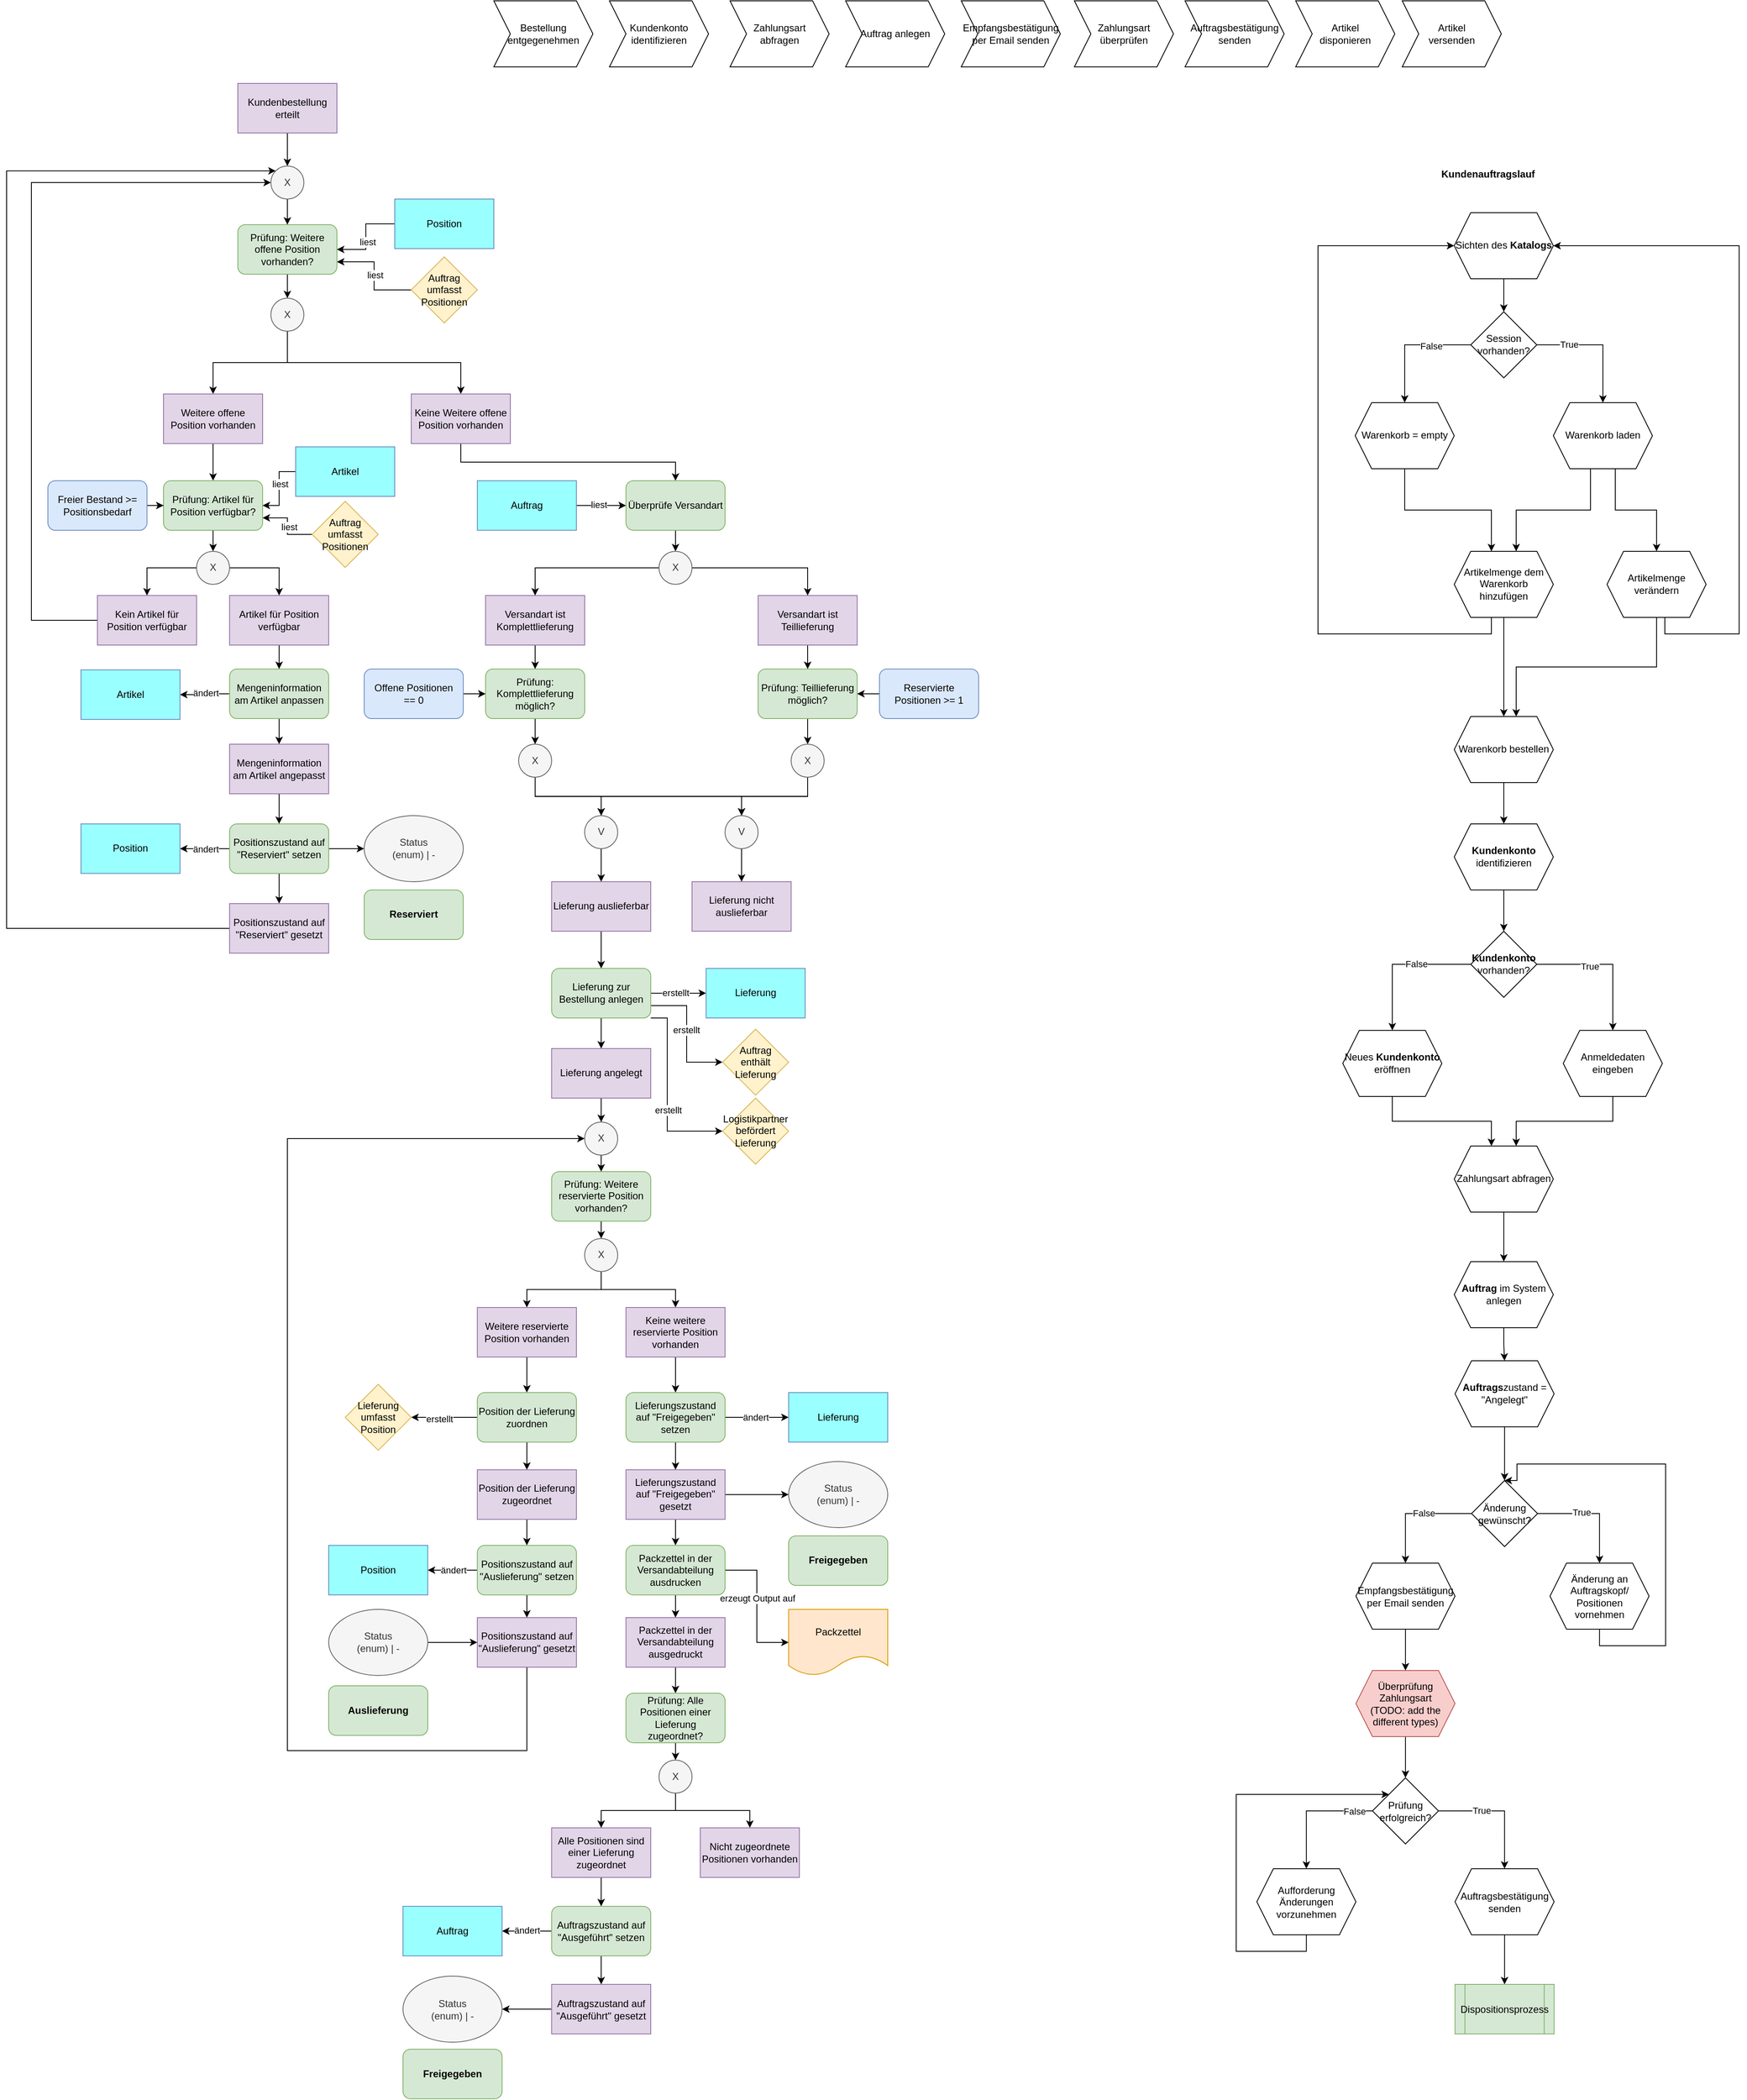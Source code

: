 <mxfile version="15.9.4" type="github">
  <diagram id="o96mnRe12ZhDJwcWNUB5" name="Page-1">
    <mxGraphModel dx="5786" dy="3435" grid="1" gridSize="10" guides="1" tooltips="1" connect="1" arrows="1" fold="1" page="1" pageScale="1" pageWidth="827" pageHeight="1169" math="0" shadow="0">
      <root>
        <mxCell id="0" />
        <mxCell id="1" parent="0" />
        <mxCell id="PSBTQVLDv8oW9hVI6PAg-1" value="&lt;b&gt;Kundenauftragslauf&lt;/b&gt;" style="text;html=1;strokeColor=none;fillColor=none;align=center;verticalAlign=middle;whiteSpace=wrap;rounded=0;" vertex="1" parent="1">
          <mxGeometry x="328.5" width="170" height="60" as="geometry" />
        </mxCell>
        <mxCell id="PSBTQVLDv8oW9hVI6PAg-2" value="" style="edgeStyle=orthogonalEdgeStyle;rounded=0;orthogonalLoop=1;jettySize=auto;html=1;" edge="1" parent="1" source="PSBTQVLDv8oW9hVI6PAg-3" target="PSBTQVLDv8oW9hVI6PAg-13">
          <mxGeometry relative="1" as="geometry" />
        </mxCell>
        <mxCell id="PSBTQVLDv8oW9hVI6PAg-3" value="Sichten des &lt;b&gt;Katalogs&lt;/b&gt;" style="shape=hexagon;perimeter=hexagonPerimeter2;whiteSpace=wrap;html=1;fixedSize=1;" vertex="1" parent="1">
          <mxGeometry x="373" y="76.49" width="120" height="80" as="geometry" />
        </mxCell>
        <mxCell id="PSBTQVLDv8oW9hVI6PAg-4" style="edgeStyle=orthogonalEdgeStyle;rounded=0;orthogonalLoop=1;jettySize=auto;html=1;exitX=0.5;exitY=1;exitDx=0;exitDy=0;entryX=0.375;entryY=0;entryDx=0;entryDy=0;" edge="1" parent="1" source="PSBTQVLDv8oW9hVI6PAg-5" target="PSBTQVLDv8oW9hVI6PAg-8">
          <mxGeometry relative="1" as="geometry" />
        </mxCell>
        <mxCell id="PSBTQVLDv8oW9hVI6PAg-5" value="Warenkorb = empty" style="shape=hexagon;perimeter=hexagonPerimeter2;whiteSpace=wrap;html=1;fixedSize=1;" vertex="1" parent="1">
          <mxGeometry x="253" y="306.49" width="120" height="80" as="geometry" />
        </mxCell>
        <mxCell id="PSBTQVLDv8oW9hVI6PAg-6" style="edgeStyle=orthogonalEdgeStyle;rounded=0;orthogonalLoop=1;jettySize=auto;html=1;exitX=0.5;exitY=1;exitDx=0;exitDy=0;entryX=0;entryY=0.5;entryDx=0;entryDy=0;" edge="1" parent="1" source="PSBTQVLDv8oW9hVI6PAg-8" target="PSBTQVLDv8oW9hVI6PAg-3">
          <mxGeometry relative="1" as="geometry">
            <Array as="points">
              <mxPoint x="418" y="566.49" />
              <mxPoint x="418" y="586.49" />
              <mxPoint x="208" y="586.49" />
              <mxPoint x="208" y="116.49" />
            </Array>
          </mxGeometry>
        </mxCell>
        <mxCell id="PSBTQVLDv8oW9hVI6PAg-7" style="edgeStyle=orthogonalEdgeStyle;rounded=0;orthogonalLoop=1;jettySize=auto;html=1;exitX=0.5;exitY=1;exitDx=0;exitDy=0;entryX=0.5;entryY=0;entryDx=0;entryDy=0;" edge="1" parent="1" source="PSBTQVLDv8oW9hVI6PAg-8" target="PSBTQVLDv8oW9hVI6PAg-21">
          <mxGeometry relative="1" as="geometry" />
        </mxCell>
        <mxCell id="PSBTQVLDv8oW9hVI6PAg-8" value="Artikelmenge dem Warenkorb hinzufügen" style="shape=hexagon;perimeter=hexagonPerimeter2;whiteSpace=wrap;html=1;fixedSize=1;" vertex="1" parent="1">
          <mxGeometry x="373" y="486.49" width="120" height="80" as="geometry" />
        </mxCell>
        <mxCell id="PSBTQVLDv8oW9hVI6PAg-9" style="edgeStyle=orthogonalEdgeStyle;rounded=0;orthogonalLoop=1;jettySize=auto;html=1;exitX=0;exitY=0.5;exitDx=0;exitDy=0;entryX=0.5;entryY=0;entryDx=0;entryDy=0;" edge="1" parent="1" source="PSBTQVLDv8oW9hVI6PAg-13" target="PSBTQVLDv8oW9hVI6PAg-5">
          <mxGeometry relative="1" as="geometry" />
        </mxCell>
        <mxCell id="PSBTQVLDv8oW9hVI6PAg-10" value="False" style="edgeLabel;html=1;align=center;verticalAlign=middle;resizable=0;points=[];" vertex="1" connectable="0" parent="PSBTQVLDv8oW9hVI6PAg-9">
          <mxGeometry x="-0.36" y="1" relative="1" as="geometry">
            <mxPoint as="offset" />
          </mxGeometry>
        </mxCell>
        <mxCell id="PSBTQVLDv8oW9hVI6PAg-11" style="edgeStyle=orthogonalEdgeStyle;rounded=0;orthogonalLoop=1;jettySize=auto;html=1;exitX=1;exitY=0.5;exitDx=0;exitDy=0;entryX=0.5;entryY=0;entryDx=0;entryDy=0;" edge="1" parent="1" source="PSBTQVLDv8oW9hVI6PAg-13" target="PSBTQVLDv8oW9hVI6PAg-16">
          <mxGeometry relative="1" as="geometry" />
        </mxCell>
        <mxCell id="PSBTQVLDv8oW9hVI6PAg-12" value="True" style="edgeLabel;html=1;align=center;verticalAlign=middle;resizable=0;points=[];" vertex="1" connectable="0" parent="PSBTQVLDv8oW9hVI6PAg-11">
          <mxGeometry x="-0.48" y="1" relative="1" as="geometry">
            <mxPoint as="offset" />
          </mxGeometry>
        </mxCell>
        <mxCell id="PSBTQVLDv8oW9hVI6PAg-13" value="Session vorhanden?" style="rhombus;whiteSpace=wrap;html=1;" vertex="1" parent="1">
          <mxGeometry x="393" y="196.49" width="80" height="80" as="geometry" />
        </mxCell>
        <mxCell id="PSBTQVLDv8oW9hVI6PAg-14" style="edgeStyle=orthogonalEdgeStyle;rounded=0;orthogonalLoop=1;jettySize=auto;html=1;exitX=0.375;exitY=1;exitDx=0;exitDy=0;entryX=0.625;entryY=0;entryDx=0;entryDy=0;" edge="1" parent="1" source="PSBTQVLDv8oW9hVI6PAg-16" target="PSBTQVLDv8oW9hVI6PAg-8">
          <mxGeometry relative="1" as="geometry" />
        </mxCell>
        <mxCell id="PSBTQVLDv8oW9hVI6PAg-15" style="edgeStyle=orthogonalEdgeStyle;rounded=0;orthogonalLoop=1;jettySize=auto;html=1;exitX=0.625;exitY=1;exitDx=0;exitDy=0;entryX=0.5;entryY=0;entryDx=0;entryDy=0;" edge="1" parent="1" source="PSBTQVLDv8oW9hVI6PAg-16" target="PSBTQVLDv8oW9hVI6PAg-19">
          <mxGeometry relative="1" as="geometry" />
        </mxCell>
        <mxCell id="PSBTQVLDv8oW9hVI6PAg-16" value="Warenkorb laden" style="shape=hexagon;perimeter=hexagonPerimeter2;whiteSpace=wrap;html=1;fixedSize=1;" vertex="1" parent="1">
          <mxGeometry x="493" y="306.49" width="120" height="80" as="geometry" />
        </mxCell>
        <mxCell id="PSBTQVLDv8oW9hVI6PAg-17" style="edgeStyle=orthogonalEdgeStyle;rounded=0;orthogonalLoop=1;jettySize=auto;html=1;exitX=0.5;exitY=1;exitDx=0;exitDy=0;entryX=1;entryY=0.5;entryDx=0;entryDy=0;" edge="1" parent="1" source="PSBTQVLDv8oW9hVI6PAg-19" target="PSBTQVLDv8oW9hVI6PAg-3">
          <mxGeometry relative="1" as="geometry">
            <Array as="points">
              <mxPoint x="628" y="566.49" />
              <mxPoint x="628" y="586.49" />
              <mxPoint x="718" y="586.49" />
              <mxPoint x="718" y="116.49" />
            </Array>
          </mxGeometry>
        </mxCell>
        <mxCell id="PSBTQVLDv8oW9hVI6PAg-18" style="edgeStyle=orthogonalEdgeStyle;rounded=0;orthogonalLoop=1;jettySize=auto;html=1;exitX=0.5;exitY=1;exitDx=0;exitDy=0;entryX=0.625;entryY=0;entryDx=0;entryDy=0;" edge="1" parent="1" source="PSBTQVLDv8oW9hVI6PAg-19" target="PSBTQVLDv8oW9hVI6PAg-21">
          <mxGeometry relative="1" as="geometry" />
        </mxCell>
        <mxCell id="PSBTQVLDv8oW9hVI6PAg-19" value="Artikelmenge verändern" style="shape=hexagon;perimeter=hexagonPerimeter2;whiteSpace=wrap;html=1;fixedSize=1;" vertex="1" parent="1">
          <mxGeometry x="558" y="486.49" width="120" height="80" as="geometry" />
        </mxCell>
        <mxCell id="PSBTQVLDv8oW9hVI6PAg-20" style="edgeStyle=orthogonalEdgeStyle;rounded=0;orthogonalLoop=1;jettySize=auto;html=1;exitX=0.5;exitY=1;exitDx=0;exitDy=0;entryX=0.5;entryY=0;entryDx=0;entryDy=0;" edge="1" parent="1" source="PSBTQVLDv8oW9hVI6PAg-21" target="PSBTQVLDv8oW9hVI6PAg-23">
          <mxGeometry relative="1" as="geometry" />
        </mxCell>
        <mxCell id="PSBTQVLDv8oW9hVI6PAg-21" value="Warenkorb bestellen" style="shape=hexagon;perimeter=hexagonPerimeter2;whiteSpace=wrap;html=1;fixedSize=1;" vertex="1" parent="1">
          <mxGeometry x="373" y="686.49" width="120" height="80" as="geometry" />
        </mxCell>
        <mxCell id="PSBTQVLDv8oW9hVI6PAg-22" style="edgeStyle=orthogonalEdgeStyle;rounded=0;orthogonalLoop=1;jettySize=auto;html=1;exitX=0.5;exitY=1;exitDx=0;exitDy=0;entryX=0.5;entryY=0;entryDx=0;entryDy=0;" edge="1" parent="1" source="PSBTQVLDv8oW9hVI6PAg-23" target="PSBTQVLDv8oW9hVI6PAg-28">
          <mxGeometry relative="1" as="geometry" />
        </mxCell>
        <mxCell id="PSBTQVLDv8oW9hVI6PAg-23" value="&lt;b&gt;Kundenkonto&lt;/b&gt; identifizieren" style="shape=hexagon;perimeter=hexagonPerimeter2;whiteSpace=wrap;html=1;fixedSize=1;" vertex="1" parent="1">
          <mxGeometry x="373" y="816.49" width="120" height="80" as="geometry" />
        </mxCell>
        <mxCell id="PSBTQVLDv8oW9hVI6PAg-24" style="edgeStyle=orthogonalEdgeStyle;rounded=0;orthogonalLoop=1;jettySize=auto;html=1;exitX=0;exitY=0.5;exitDx=0;exitDy=0;entryX=0.5;entryY=0;entryDx=0;entryDy=0;" edge="1" parent="1" source="PSBTQVLDv8oW9hVI6PAg-28" target="PSBTQVLDv8oW9hVI6PAg-32">
          <mxGeometry relative="1" as="geometry" />
        </mxCell>
        <mxCell id="PSBTQVLDv8oW9hVI6PAg-25" value="False" style="edgeLabel;html=1;align=center;verticalAlign=middle;resizable=0;points=[];" vertex="1" connectable="0" parent="PSBTQVLDv8oW9hVI6PAg-24">
          <mxGeometry x="-0.246" y="-1" relative="1" as="geometry">
            <mxPoint as="offset" />
          </mxGeometry>
        </mxCell>
        <mxCell id="PSBTQVLDv8oW9hVI6PAg-26" style="edgeStyle=orthogonalEdgeStyle;rounded=0;orthogonalLoop=1;jettySize=auto;html=1;exitX=1;exitY=0.5;exitDx=0;exitDy=0;entryX=0.5;entryY=0;entryDx=0;entryDy=0;" edge="1" parent="1" source="PSBTQVLDv8oW9hVI6PAg-28" target="PSBTQVLDv8oW9hVI6PAg-30">
          <mxGeometry relative="1" as="geometry" />
        </mxCell>
        <mxCell id="PSBTQVLDv8oW9hVI6PAg-27" value="True" style="edgeLabel;html=1;align=center;verticalAlign=middle;resizable=0;points=[];" vertex="1" connectable="0" parent="PSBTQVLDv8oW9hVI6PAg-26">
          <mxGeometry x="-0.256" y="-2" relative="1" as="geometry">
            <mxPoint as="offset" />
          </mxGeometry>
        </mxCell>
        <mxCell id="PSBTQVLDv8oW9hVI6PAg-28" value="&lt;b&gt;Kundenkonto&lt;/b&gt; vorhanden?" style="rhombus;whiteSpace=wrap;html=1;" vertex="1" parent="1">
          <mxGeometry x="393" y="946.49" width="80" height="80" as="geometry" />
        </mxCell>
        <mxCell id="PSBTQVLDv8oW9hVI6PAg-29" style="edgeStyle=orthogonalEdgeStyle;rounded=0;orthogonalLoop=1;jettySize=auto;html=1;exitX=0.5;exitY=1;exitDx=0;exitDy=0;entryX=0.625;entryY=0;entryDx=0;entryDy=0;" edge="1" parent="1" source="PSBTQVLDv8oW9hVI6PAg-30" target="PSBTQVLDv8oW9hVI6PAg-34">
          <mxGeometry relative="1" as="geometry" />
        </mxCell>
        <mxCell id="PSBTQVLDv8oW9hVI6PAg-30" value="Anmeldedaten eingeben" style="shape=hexagon;perimeter=hexagonPerimeter2;whiteSpace=wrap;html=1;fixedSize=1;" vertex="1" parent="1">
          <mxGeometry x="505" y="1066.49" width="120" height="80" as="geometry" />
        </mxCell>
        <mxCell id="PSBTQVLDv8oW9hVI6PAg-31" style="edgeStyle=orthogonalEdgeStyle;rounded=0;orthogonalLoop=1;jettySize=auto;html=1;exitX=0.5;exitY=1;exitDx=0;exitDy=0;entryX=0.375;entryY=0;entryDx=0;entryDy=0;" edge="1" parent="1" source="PSBTQVLDv8oW9hVI6PAg-32" target="PSBTQVLDv8oW9hVI6PAg-34">
          <mxGeometry relative="1" as="geometry" />
        </mxCell>
        <mxCell id="PSBTQVLDv8oW9hVI6PAg-32" value="Neues &lt;b&gt;Kundenkonto&lt;/b&gt; eröffnen" style="shape=hexagon;perimeter=hexagonPerimeter2;whiteSpace=wrap;html=1;fixedSize=1;" vertex="1" parent="1">
          <mxGeometry x="238" y="1066.49" width="120" height="80" as="geometry" />
        </mxCell>
        <mxCell id="PSBTQVLDv8oW9hVI6PAg-33" style="edgeStyle=orthogonalEdgeStyle;rounded=0;orthogonalLoop=1;jettySize=auto;html=1;exitX=0.5;exitY=1;exitDx=0;exitDy=0;entryX=0.5;entryY=0;entryDx=0;entryDy=0;" edge="1" parent="1" source="PSBTQVLDv8oW9hVI6PAg-34" target="PSBTQVLDv8oW9hVI6PAg-36">
          <mxGeometry relative="1" as="geometry" />
        </mxCell>
        <mxCell id="PSBTQVLDv8oW9hVI6PAg-34" value="Zahlungsart abfragen" style="shape=hexagon;perimeter=hexagonPerimeter2;whiteSpace=wrap;html=1;fixedSize=1;" vertex="1" parent="1">
          <mxGeometry x="373" y="1206.49" width="120" height="80" as="geometry" />
        </mxCell>
        <mxCell id="PSBTQVLDv8oW9hVI6PAg-35" value="" style="edgeStyle=orthogonalEdgeStyle;rounded=0;orthogonalLoop=1;jettySize=auto;html=1;" edge="1" parent="1" source="PSBTQVLDv8oW9hVI6PAg-36" target="PSBTQVLDv8oW9hVI6PAg-59">
          <mxGeometry relative="1" as="geometry" />
        </mxCell>
        <mxCell id="PSBTQVLDv8oW9hVI6PAg-36" value="&lt;b&gt;Auftrag&lt;/b&gt;&amp;nbsp;im System anlegen" style="shape=hexagon;perimeter=hexagonPerimeter2;whiteSpace=wrap;html=1;fixedSize=1;" vertex="1" parent="1">
          <mxGeometry x="373" y="1346.49" width="120" height="80" as="geometry" />
        </mxCell>
        <mxCell id="PSBTQVLDv8oW9hVI6PAg-37" style="edgeStyle=orthogonalEdgeStyle;rounded=0;orthogonalLoop=1;jettySize=auto;html=1;exitX=1;exitY=0.5;exitDx=0;exitDy=0;" edge="1" parent="1" source="PSBTQVLDv8oW9hVI6PAg-41" target="PSBTQVLDv8oW9hVI6PAg-43">
          <mxGeometry relative="1" as="geometry" />
        </mxCell>
        <mxCell id="PSBTQVLDv8oW9hVI6PAg-38" value="True" style="edgeLabel;html=1;align=center;verticalAlign=middle;resizable=0;points=[];" vertex="1" connectable="0" parent="PSBTQVLDv8oW9hVI6PAg-37">
          <mxGeometry x="-0.215" y="2" relative="1" as="geometry">
            <mxPoint as="offset" />
          </mxGeometry>
        </mxCell>
        <mxCell id="PSBTQVLDv8oW9hVI6PAg-39" style="edgeStyle=orthogonalEdgeStyle;rounded=0;orthogonalLoop=1;jettySize=auto;html=1;exitX=0;exitY=0.5;exitDx=0;exitDy=0;" edge="1" parent="1" source="PSBTQVLDv8oW9hVI6PAg-41" target="PSBTQVLDv8oW9hVI6PAg-45">
          <mxGeometry relative="1" as="geometry" />
        </mxCell>
        <mxCell id="PSBTQVLDv8oW9hVI6PAg-40" value="False" style="edgeLabel;html=1;align=center;verticalAlign=middle;resizable=0;points=[];" vertex="1" connectable="0" parent="PSBTQVLDv8oW9hVI6PAg-39">
          <mxGeometry x="-0.171" y="-1" relative="1" as="geometry">
            <mxPoint as="offset" />
          </mxGeometry>
        </mxCell>
        <mxCell id="PSBTQVLDv8oW9hVI6PAg-41" value="Änderung gewünscht?" style="rhombus;whiteSpace=wrap;html=1;" vertex="1" parent="1">
          <mxGeometry x="393.94" y="1611.5" width="80" height="80" as="geometry" />
        </mxCell>
        <mxCell id="PSBTQVLDv8oW9hVI6PAg-42" style="edgeStyle=orthogonalEdgeStyle;rounded=0;orthogonalLoop=1;jettySize=auto;html=1;exitX=0.5;exitY=1;exitDx=0;exitDy=0;entryX=0.5;entryY=0;entryDx=0;entryDy=0;" edge="1" parent="1" source="PSBTQVLDv8oW9hVI6PAg-43" target="PSBTQVLDv8oW9hVI6PAg-41">
          <mxGeometry relative="1" as="geometry">
            <Array as="points">
              <mxPoint x="548.94" y="1811.5" />
              <mxPoint x="628.94" y="1811.5" />
              <mxPoint x="628.94" y="1591.5" />
              <mxPoint x="448.94" y="1591.5" />
              <mxPoint x="448.94" y="1611.5" />
            </Array>
          </mxGeometry>
        </mxCell>
        <mxCell id="PSBTQVLDv8oW9hVI6PAg-43" value="Änderung an Auftragskopf/ Positionen vornehmen" style="shape=hexagon;perimeter=hexagonPerimeter2;whiteSpace=wrap;html=1;fixedSize=1;" vertex="1" parent="1">
          <mxGeometry x="488.94" y="1711.5" width="120" height="80" as="geometry" />
        </mxCell>
        <mxCell id="PSBTQVLDv8oW9hVI6PAg-44" style="edgeStyle=orthogonalEdgeStyle;rounded=0;orthogonalLoop=1;jettySize=auto;html=1;exitX=0.5;exitY=1;exitDx=0;exitDy=0;entryX=0.5;entryY=0;entryDx=0;entryDy=0;" edge="1" parent="1" source="PSBTQVLDv8oW9hVI6PAg-45" target="PSBTQVLDv8oW9hVI6PAg-47">
          <mxGeometry relative="1" as="geometry" />
        </mxCell>
        <mxCell id="PSBTQVLDv8oW9hVI6PAg-45" value="Empfangsbestätigung per Email senden" style="shape=hexagon;perimeter=hexagonPerimeter2;whiteSpace=wrap;html=1;fixedSize=1;" vertex="1" parent="1">
          <mxGeometry x="253.94" y="1711.5" width="120" height="80" as="geometry" />
        </mxCell>
        <mxCell id="PSBTQVLDv8oW9hVI6PAg-46" value="" style="edgeStyle=orthogonalEdgeStyle;rounded=0;orthogonalLoop=1;jettySize=auto;html=1;" edge="1" parent="1" source="PSBTQVLDv8oW9hVI6PAg-47" target="PSBTQVLDv8oW9hVI6PAg-52">
          <mxGeometry relative="1" as="geometry" />
        </mxCell>
        <mxCell id="PSBTQVLDv8oW9hVI6PAg-47" value="Überprüfung Zahlungsart&lt;br&gt;(TODO: add the different types)" style="shape=hexagon;perimeter=hexagonPerimeter2;whiteSpace=wrap;html=1;fixedSize=1;fillColor=#f8cecc;strokeColor=#b85450;" vertex="1" parent="1">
          <mxGeometry x="253.94" y="1841.5" width="120" height="80" as="geometry" />
        </mxCell>
        <mxCell id="PSBTQVLDv8oW9hVI6PAg-48" style="edgeStyle=orthogonalEdgeStyle;rounded=0;orthogonalLoop=1;jettySize=auto;html=1;exitX=0;exitY=0.5;exitDx=0;exitDy=0;entryX=0.5;entryY=0;entryDx=0;entryDy=0;" edge="1" parent="1" source="PSBTQVLDv8oW9hVI6PAg-52" target="PSBTQVLDv8oW9hVI6PAg-56">
          <mxGeometry relative="1" as="geometry" />
        </mxCell>
        <mxCell id="PSBTQVLDv8oW9hVI6PAg-49" value="False" style="edgeLabel;html=1;align=center;verticalAlign=middle;resizable=0;points=[];" vertex="1" connectable="0" parent="PSBTQVLDv8oW9hVI6PAg-48">
          <mxGeometry x="-0.707" relative="1" as="geometry">
            <mxPoint as="offset" />
          </mxGeometry>
        </mxCell>
        <mxCell id="PSBTQVLDv8oW9hVI6PAg-50" style="edgeStyle=orthogonalEdgeStyle;rounded=0;orthogonalLoop=1;jettySize=auto;html=1;exitX=1;exitY=0.5;exitDx=0;exitDy=0;entryX=0.5;entryY=0;entryDx=0;entryDy=0;" edge="1" parent="1" source="PSBTQVLDv8oW9hVI6PAg-52" target="PSBTQVLDv8oW9hVI6PAg-54">
          <mxGeometry relative="1" as="geometry" />
        </mxCell>
        <mxCell id="PSBTQVLDv8oW9hVI6PAg-51" value="True" style="edgeLabel;html=1;align=center;verticalAlign=middle;resizable=0;points=[];" vertex="1" connectable="0" parent="PSBTQVLDv8oW9hVI6PAg-50">
          <mxGeometry x="-0.307" y="1" relative="1" as="geometry">
            <mxPoint as="offset" />
          </mxGeometry>
        </mxCell>
        <mxCell id="PSBTQVLDv8oW9hVI6PAg-52" value="Prüfung erfolgreich?" style="rhombus;whiteSpace=wrap;html=1;" vertex="1" parent="1">
          <mxGeometry x="273.94" y="1971.5" width="80" height="80" as="geometry" />
        </mxCell>
        <mxCell id="PSBTQVLDv8oW9hVI6PAg-53" style="edgeStyle=orthogonalEdgeStyle;rounded=0;orthogonalLoop=1;jettySize=auto;html=1;exitX=0.5;exitY=1;exitDx=0;exitDy=0;entryX=0.5;entryY=0;entryDx=0;entryDy=0;" edge="1" parent="1" source="PSBTQVLDv8oW9hVI6PAg-54" target="PSBTQVLDv8oW9hVI6PAg-57">
          <mxGeometry relative="1" as="geometry" />
        </mxCell>
        <mxCell id="PSBTQVLDv8oW9hVI6PAg-54" value="Auftragsbestätigung senden" style="shape=hexagon;perimeter=hexagonPerimeter2;whiteSpace=wrap;html=1;fixedSize=1;" vertex="1" parent="1">
          <mxGeometry x="373.94" y="2081.5" width="120" height="80" as="geometry" />
        </mxCell>
        <mxCell id="PSBTQVLDv8oW9hVI6PAg-55" style="edgeStyle=orthogonalEdgeStyle;rounded=0;orthogonalLoop=1;jettySize=auto;html=1;exitX=0.5;exitY=1;exitDx=0;exitDy=0;entryX=0;entryY=0;entryDx=0;entryDy=0;" edge="1" parent="1" source="PSBTQVLDv8oW9hVI6PAg-56" target="PSBTQVLDv8oW9hVI6PAg-52">
          <mxGeometry relative="1" as="geometry">
            <Array as="points">
              <mxPoint x="193.94" y="2181.5" />
              <mxPoint x="108.94" y="2181.5" />
              <mxPoint x="108.94" y="1991.5" />
            </Array>
          </mxGeometry>
        </mxCell>
        <mxCell id="PSBTQVLDv8oW9hVI6PAg-56" value="Aufforderung Änderungen vorzunehmen" style="shape=hexagon;perimeter=hexagonPerimeter2;whiteSpace=wrap;html=1;fixedSize=1;" vertex="1" parent="1">
          <mxGeometry x="133.94" y="2081.5" width="120" height="80" as="geometry" />
        </mxCell>
        <mxCell id="PSBTQVLDv8oW9hVI6PAg-57" value="Dispositionsprozess" style="shape=process;whiteSpace=wrap;html=1;backgroundOutline=1;fillColor=#d5e8d4;strokeColor=#82b366;" vertex="1" parent="1">
          <mxGeometry x="373.94" y="2221.5" width="120" height="60" as="geometry" />
        </mxCell>
        <mxCell id="PSBTQVLDv8oW9hVI6PAg-58" value="" style="edgeStyle=orthogonalEdgeStyle;rounded=0;orthogonalLoop=1;jettySize=auto;html=1;" edge="1" parent="1" source="PSBTQVLDv8oW9hVI6PAg-59" target="PSBTQVLDv8oW9hVI6PAg-41">
          <mxGeometry relative="1" as="geometry" />
        </mxCell>
        <mxCell id="PSBTQVLDv8oW9hVI6PAg-59" value="&lt;b&gt;Auftrags&lt;/b&gt;zustand = &quot;Angelegt&quot;" style="shape=hexagon;perimeter=hexagonPerimeter2;whiteSpace=wrap;html=1;fixedSize=1;" vertex="1" parent="1">
          <mxGeometry x="373.94" y="1466.49" width="120" height="80" as="geometry" />
        </mxCell>
        <mxCell id="PSBTQVLDv8oW9hVI6PAg-60" value="Bestellung entgegenehmen" style="shape=step;perimeter=stepPerimeter;whiteSpace=wrap;html=1;fixedSize=1;" vertex="1" parent="1">
          <mxGeometry x="-790" y="-180" width="120" height="80" as="geometry" />
        </mxCell>
        <mxCell id="PSBTQVLDv8oW9hVI6PAg-61" value="Zahlungsart überprüfen" style="shape=step;perimeter=stepPerimeter;whiteSpace=wrap;html=1;fixedSize=1;" vertex="1" parent="1">
          <mxGeometry x="-87" y="-180" width="120" height="80" as="geometry" />
        </mxCell>
        <mxCell id="PSBTQVLDv8oW9hVI6PAg-62" value="Kundenkonto identifizieren" style="shape=step;perimeter=stepPerimeter;whiteSpace=wrap;html=1;fixedSize=1;" vertex="1" parent="1">
          <mxGeometry x="-650" y="-180" width="120" height="80" as="geometry" />
        </mxCell>
        <mxCell id="PSBTQVLDv8oW9hVI6PAg-63" value="Zahlungsart &lt;br&gt;abfragen" style="shape=step;perimeter=stepPerimeter;whiteSpace=wrap;html=1;fixedSize=1;" vertex="1" parent="1">
          <mxGeometry x="-504" y="-180" width="120" height="80" as="geometry" />
        </mxCell>
        <mxCell id="PSBTQVLDv8oW9hVI6PAg-64" value="Auftrag anlegen" style="shape=step;perimeter=stepPerimeter;whiteSpace=wrap;html=1;fixedSize=1;" vertex="1" parent="1">
          <mxGeometry x="-364" y="-180" width="120" height="80" as="geometry" />
        </mxCell>
        <mxCell id="PSBTQVLDv8oW9hVI6PAg-65" value="Empfangsbestätigung per Email senden" style="shape=step;perimeter=stepPerimeter;whiteSpace=wrap;html=1;fixedSize=1;" vertex="1" parent="1">
          <mxGeometry x="-224" y="-180" width="120" height="80" as="geometry" />
        </mxCell>
        <mxCell id="PSBTQVLDv8oW9hVI6PAg-66" value="Artikel&lt;br&gt;disponieren" style="shape=step;perimeter=stepPerimeter;whiteSpace=wrap;html=1;fixedSize=1;" vertex="1" parent="1">
          <mxGeometry x="181" y="-180" width="120" height="80" as="geometry" />
        </mxCell>
        <mxCell id="PSBTQVLDv8oW9hVI6PAg-67" style="edgeStyle=orthogonalEdgeStyle;rounded=0;orthogonalLoop=1;jettySize=auto;html=1;exitX=0.5;exitY=1;exitDx=0;exitDy=0;entryX=0.5;entryY=0;entryDx=0;entryDy=0;" edge="1" parent="1" source="PSBTQVLDv8oW9hVI6PAg-68" target="PSBTQVLDv8oW9hVI6PAg-73">
          <mxGeometry relative="1" as="geometry" />
        </mxCell>
        <mxCell id="PSBTQVLDv8oW9hVI6PAg-68" value="Prüfung: Weitere offene Position vorhanden?" style="rounded=1;whiteSpace=wrap;html=1;fillColor=#d5e8d4;strokeColor=#82b366;" vertex="1" parent="1">
          <mxGeometry x="-1100" y="91" width="120" height="60" as="geometry" />
        </mxCell>
        <mxCell id="PSBTQVLDv8oW9hVI6PAg-69" style="edgeStyle=orthogonalEdgeStyle;rounded=0;orthogonalLoop=1;jettySize=auto;html=1;exitX=0.5;exitY=1;exitDx=0;exitDy=0;entryX=0.5;entryY=0;entryDx=0;entryDy=0;" edge="1" parent="1" source="PSBTQVLDv8oW9hVI6PAg-70" target="PSBTQVLDv8oW9hVI6PAg-85">
          <mxGeometry relative="1" as="geometry" />
        </mxCell>
        <mxCell id="PSBTQVLDv8oW9hVI6PAg-70" value="Kundenbestellung erteilt" style="rounded=0;whiteSpace=wrap;html=1;fillColor=#e1d5e7;strokeColor=#9673a6;" vertex="1" parent="1">
          <mxGeometry x="-1100" y="-80" width="120" height="60" as="geometry" />
        </mxCell>
        <mxCell id="PSBTQVLDv8oW9hVI6PAg-71" style="edgeStyle=orthogonalEdgeStyle;rounded=0;orthogonalLoop=1;jettySize=auto;html=1;exitX=0.5;exitY=1;exitDx=0;exitDy=0;entryX=0.5;entryY=0;entryDx=0;entryDy=0;" edge="1" parent="1" source="PSBTQVLDv8oW9hVI6PAg-73" target="PSBTQVLDv8oW9hVI6PAg-75">
          <mxGeometry relative="1" as="geometry" />
        </mxCell>
        <mxCell id="PSBTQVLDv8oW9hVI6PAg-72" style="edgeStyle=orthogonalEdgeStyle;rounded=0;orthogonalLoop=1;jettySize=auto;html=1;exitX=0.5;exitY=1;exitDx=0;exitDy=0;" edge="1" parent="1" source="PSBTQVLDv8oW9hVI6PAg-73" target="PSBTQVLDv8oW9hVI6PAg-77">
          <mxGeometry relative="1" as="geometry" />
        </mxCell>
        <mxCell id="PSBTQVLDv8oW9hVI6PAg-73" value="X" style="ellipse;whiteSpace=wrap;html=1;aspect=fixed;fillColor=#f5f5f5;fontColor=#333333;strokeColor=#666666;" vertex="1" parent="1">
          <mxGeometry x="-1060" y="180" width="40" height="40" as="geometry" />
        </mxCell>
        <mxCell id="PSBTQVLDv8oW9hVI6PAg-74" style="edgeStyle=orthogonalEdgeStyle;rounded=0;orthogonalLoop=1;jettySize=auto;html=1;exitX=0.5;exitY=1;exitDx=0;exitDy=0;entryX=0.5;entryY=0;entryDx=0;entryDy=0;" edge="1" parent="1" source="PSBTQVLDv8oW9hVI6PAg-75" target="PSBTQVLDv8oW9hVI6PAg-79">
          <mxGeometry relative="1" as="geometry" />
        </mxCell>
        <mxCell id="PSBTQVLDv8oW9hVI6PAg-75" value="Weitere offene Position vorhanden" style="rounded=0;whiteSpace=wrap;html=1;fillColor=#e1d5e7;strokeColor=#9673a6;" vertex="1" parent="1">
          <mxGeometry x="-1190" y="296" width="120" height="60" as="geometry" />
        </mxCell>
        <mxCell id="PSBTQVLDv8oW9hVI6PAg-76" style="edgeStyle=orthogonalEdgeStyle;rounded=0;orthogonalLoop=1;jettySize=auto;html=1;exitX=0.5;exitY=1;exitDx=0;exitDy=0;entryX=0.5;entryY=0;entryDx=0;entryDy=0;" edge="1" parent="1" source="PSBTQVLDv8oW9hVI6PAg-77" target="PSBTQVLDv8oW9hVI6PAg-103">
          <mxGeometry relative="1" as="geometry" />
        </mxCell>
        <mxCell id="PSBTQVLDv8oW9hVI6PAg-77" value="Keine Weitere offene Position vorhanden" style="rounded=0;whiteSpace=wrap;html=1;fillColor=#e1d5e7;strokeColor=#9673a6;" vertex="1" parent="1">
          <mxGeometry x="-890" y="296" width="120" height="60" as="geometry" />
        </mxCell>
        <mxCell id="PSBTQVLDv8oW9hVI6PAg-78" style="edgeStyle=orthogonalEdgeStyle;rounded=0;orthogonalLoop=1;jettySize=auto;html=1;exitX=0.5;exitY=1;exitDx=0;exitDy=0;entryX=0.5;entryY=0;entryDx=0;entryDy=0;" edge="1" parent="1" source="PSBTQVLDv8oW9hVI6PAg-79" target="PSBTQVLDv8oW9hVI6PAg-88">
          <mxGeometry relative="1" as="geometry" />
        </mxCell>
        <mxCell id="PSBTQVLDv8oW9hVI6PAg-79" value="Prüfung: Artikel für Position verfügbar?" style="rounded=1;whiteSpace=wrap;html=1;fillColor=#d5e8d4;strokeColor=#82b366;" vertex="1" parent="1">
          <mxGeometry x="-1190" y="401" width="120" height="60" as="geometry" />
        </mxCell>
        <mxCell id="PSBTQVLDv8oW9hVI6PAg-80" style="edgeStyle=orthogonalEdgeStyle;rounded=0;orthogonalLoop=1;jettySize=auto;html=1;exitX=0;exitY=0.5;exitDx=0;exitDy=0;entryX=0;entryY=0.5;entryDx=0;entryDy=0;" edge="1" parent="1" source="PSBTQVLDv8oW9hVI6PAg-81" target="PSBTQVLDv8oW9hVI6PAg-85">
          <mxGeometry relative="1" as="geometry">
            <Array as="points">
              <mxPoint x="-1350" y="570" />
              <mxPoint x="-1350" y="40" />
            </Array>
          </mxGeometry>
        </mxCell>
        <mxCell id="PSBTQVLDv8oW9hVI6PAg-81" value="Kein Artikel für Position verfügbar" style="rounded=0;whiteSpace=wrap;html=1;fillColor=#e1d5e7;strokeColor=#9673a6;" vertex="1" parent="1">
          <mxGeometry x="-1270" y="540" width="120" height="60" as="geometry" />
        </mxCell>
        <mxCell id="PSBTQVLDv8oW9hVI6PAg-82" style="edgeStyle=orthogonalEdgeStyle;rounded=0;orthogonalLoop=1;jettySize=auto;html=1;exitX=0.5;exitY=1;exitDx=0;exitDy=0;entryX=0.5;entryY=0;entryDx=0;entryDy=0;" edge="1" parent="1" source="PSBTQVLDv8oW9hVI6PAg-83" target="PSBTQVLDv8oW9hVI6PAg-92">
          <mxGeometry relative="1" as="geometry" />
        </mxCell>
        <mxCell id="PSBTQVLDv8oW9hVI6PAg-83" value="Artikel für Position verfügbar" style="rounded=0;whiteSpace=wrap;html=1;fillColor=#e1d5e7;strokeColor=#9673a6;" vertex="1" parent="1">
          <mxGeometry x="-1110" y="540" width="120" height="60" as="geometry" />
        </mxCell>
        <mxCell id="PSBTQVLDv8oW9hVI6PAg-84" style="edgeStyle=orthogonalEdgeStyle;rounded=0;orthogonalLoop=1;jettySize=auto;html=1;exitX=0.5;exitY=1;exitDx=0;exitDy=0;entryX=0.5;entryY=0;entryDx=0;entryDy=0;" edge="1" parent="1" source="PSBTQVLDv8oW9hVI6PAg-85" target="PSBTQVLDv8oW9hVI6PAg-68">
          <mxGeometry relative="1" as="geometry" />
        </mxCell>
        <mxCell id="PSBTQVLDv8oW9hVI6PAg-85" value="X" style="ellipse;whiteSpace=wrap;html=1;aspect=fixed;fillColor=#f5f5f5;fontColor=#333333;strokeColor=#666666;" vertex="1" parent="1">
          <mxGeometry x="-1060" y="20" width="40" height="40" as="geometry" />
        </mxCell>
        <mxCell id="PSBTQVLDv8oW9hVI6PAg-86" style="edgeStyle=orthogonalEdgeStyle;rounded=0;orthogonalLoop=1;jettySize=auto;html=1;exitX=0;exitY=0.5;exitDx=0;exitDy=0;entryX=0.5;entryY=0;entryDx=0;entryDy=0;" edge="1" parent="1" source="PSBTQVLDv8oW9hVI6PAg-88" target="PSBTQVLDv8oW9hVI6PAg-81">
          <mxGeometry relative="1" as="geometry" />
        </mxCell>
        <mxCell id="PSBTQVLDv8oW9hVI6PAg-87" style="edgeStyle=orthogonalEdgeStyle;rounded=0;orthogonalLoop=1;jettySize=auto;html=1;exitX=1;exitY=0.5;exitDx=0;exitDy=0;entryX=0.5;entryY=0;entryDx=0;entryDy=0;" edge="1" parent="1" source="PSBTQVLDv8oW9hVI6PAg-88" target="PSBTQVLDv8oW9hVI6PAg-83">
          <mxGeometry relative="1" as="geometry" />
        </mxCell>
        <mxCell id="PSBTQVLDv8oW9hVI6PAg-88" value="X" style="ellipse;whiteSpace=wrap;html=1;aspect=fixed;fillColor=#f5f5f5;fontColor=#333333;strokeColor=#666666;" vertex="1" parent="1">
          <mxGeometry x="-1150" y="486.49" width="40" height="40" as="geometry" />
        </mxCell>
        <mxCell id="PSBTQVLDv8oW9hVI6PAg-89" style="edgeStyle=orthogonalEdgeStyle;rounded=0;orthogonalLoop=1;jettySize=auto;html=1;exitX=0.5;exitY=1;exitDx=0;exitDy=0;" edge="1" parent="1" source="PSBTQVLDv8oW9hVI6PAg-92" target="PSBTQVLDv8oW9hVI6PAg-94">
          <mxGeometry relative="1" as="geometry" />
        </mxCell>
        <mxCell id="PSBTQVLDv8oW9hVI6PAg-90" value="" style="edgeStyle=orthogonalEdgeStyle;rounded=0;orthogonalLoop=1;jettySize=auto;html=1;" edge="1" parent="1" source="PSBTQVLDv8oW9hVI6PAg-92" target="PSBTQVLDv8oW9hVI6PAg-193">
          <mxGeometry relative="1" as="geometry" />
        </mxCell>
        <mxCell id="PSBTQVLDv8oW9hVI6PAg-91" value="ändert" style="edgeLabel;html=1;align=center;verticalAlign=middle;resizable=0;points=[];" vertex="1" connectable="0" parent="PSBTQVLDv8oW9hVI6PAg-90">
          <mxGeometry x="-0.04" y="-1" relative="1" as="geometry">
            <mxPoint as="offset" />
          </mxGeometry>
        </mxCell>
        <mxCell id="PSBTQVLDv8oW9hVI6PAg-92" value="Mengeninformation am Artikel anpassen" style="rounded=1;whiteSpace=wrap;html=1;fillColor=#d5e8d4;strokeColor=#82b366;" vertex="1" parent="1">
          <mxGeometry x="-1110" y="629" width="120" height="60" as="geometry" />
        </mxCell>
        <mxCell id="PSBTQVLDv8oW9hVI6PAg-93" value="" style="edgeStyle=orthogonalEdgeStyle;rounded=0;orthogonalLoop=1;jettySize=auto;html=1;" edge="1" parent="1" source="PSBTQVLDv8oW9hVI6PAg-94" target="PSBTQVLDv8oW9hVI6PAg-99">
          <mxGeometry relative="1" as="geometry" />
        </mxCell>
        <mxCell id="PSBTQVLDv8oW9hVI6PAg-94" value="Mengeninformation am Artikel angepasst" style="rounded=0;whiteSpace=wrap;html=1;fillColor=#e1d5e7;strokeColor=#9673a6;" vertex="1" parent="1">
          <mxGeometry x="-1110" y="720" width="120" height="60" as="geometry" />
        </mxCell>
        <mxCell id="PSBTQVLDv8oW9hVI6PAg-95" value="" style="edgeStyle=orthogonalEdgeStyle;rounded=0;orthogonalLoop=1;jettySize=auto;html=1;" edge="1" parent="1" source="PSBTQVLDv8oW9hVI6PAg-99" target="PSBTQVLDv8oW9hVI6PAg-101">
          <mxGeometry relative="1" as="geometry" />
        </mxCell>
        <mxCell id="PSBTQVLDv8oW9hVI6PAg-96" value="" style="edgeStyle=orthogonalEdgeStyle;rounded=0;orthogonalLoop=1;jettySize=auto;html=1;" edge="1" parent="1" source="PSBTQVLDv8oW9hVI6PAg-99" target="PSBTQVLDv8oW9hVI6PAg-198">
          <mxGeometry relative="1" as="geometry" />
        </mxCell>
        <mxCell id="PSBTQVLDv8oW9hVI6PAg-97" value="ändert" style="edgeLabel;html=1;align=center;verticalAlign=middle;resizable=0;points=[];" vertex="1" connectable="0" parent="PSBTQVLDv8oW9hVI6PAg-96">
          <mxGeometry x="-0.033" relative="1" as="geometry">
            <mxPoint as="offset" />
          </mxGeometry>
        </mxCell>
        <mxCell id="PSBTQVLDv8oW9hVI6PAg-98" style="edgeStyle=orthogonalEdgeStyle;rounded=0;orthogonalLoop=1;jettySize=auto;html=1;exitX=1;exitY=0.5;exitDx=0;exitDy=0;entryX=0;entryY=0.5;entryDx=0;entryDy=0;" edge="1" parent="1" source="PSBTQVLDv8oW9hVI6PAg-99" target="PSBTQVLDv8oW9hVI6PAg-205">
          <mxGeometry relative="1" as="geometry" />
        </mxCell>
        <mxCell id="PSBTQVLDv8oW9hVI6PAg-99" value="Positionszustand auf &quot;Reserviert&quot; setzen" style="rounded=1;whiteSpace=wrap;html=1;fillColor=#d5e8d4;strokeColor=#82b366;" vertex="1" parent="1">
          <mxGeometry x="-1110" y="816.49" width="120" height="60" as="geometry" />
        </mxCell>
        <mxCell id="PSBTQVLDv8oW9hVI6PAg-100" style="edgeStyle=orthogonalEdgeStyle;rounded=0;orthogonalLoop=1;jettySize=auto;html=1;exitX=0;exitY=0.5;exitDx=0;exitDy=0;entryX=0;entryY=0;entryDx=0;entryDy=0;" edge="1" parent="1" source="PSBTQVLDv8oW9hVI6PAg-101" target="PSBTQVLDv8oW9hVI6PAg-85">
          <mxGeometry relative="1" as="geometry">
            <Array as="points">
              <mxPoint x="-1380" y="943" />
              <mxPoint x="-1380" y="26" />
            </Array>
          </mxGeometry>
        </mxCell>
        <mxCell id="PSBTQVLDv8oW9hVI6PAg-101" value="Positionszustand auf &quot;Reserviert&quot; gesetzt" style="rounded=0;whiteSpace=wrap;html=1;fillColor=#e1d5e7;strokeColor=#9673a6;" vertex="1" parent="1">
          <mxGeometry x="-1110" y="913" width="120" height="60" as="geometry" />
        </mxCell>
        <mxCell id="PSBTQVLDv8oW9hVI6PAg-102" style="edgeStyle=orthogonalEdgeStyle;rounded=0;orthogonalLoop=1;jettySize=auto;html=1;exitX=0.5;exitY=1;exitDx=0;exitDy=0;entryX=0.5;entryY=0;entryDx=0;entryDy=0;" edge="1" parent="1" source="PSBTQVLDv8oW9hVI6PAg-103" target="PSBTQVLDv8oW9hVI6PAg-115">
          <mxGeometry relative="1" as="geometry" />
        </mxCell>
        <mxCell id="PSBTQVLDv8oW9hVI6PAg-103" value="&lt;span style=&quot;font-weight: normal&quot;&gt;Überprüfe Versandart&lt;/span&gt;" style="rounded=1;whiteSpace=wrap;html=1;fillColor=#d5e8d4;strokeColor=#82b366;fontStyle=1" vertex="1" parent="1">
          <mxGeometry x="-630" y="401" width="120" height="60" as="geometry" />
        </mxCell>
        <mxCell id="PSBTQVLDv8oW9hVI6PAg-104" value="" style="edgeStyle=orthogonalEdgeStyle;rounded=0;orthogonalLoop=1;jettySize=auto;html=1;" edge="1" parent="1" source="PSBTQVLDv8oW9hVI6PAg-105" target="PSBTQVLDv8oW9hVI6PAg-79">
          <mxGeometry relative="1" as="geometry" />
        </mxCell>
        <mxCell id="PSBTQVLDv8oW9hVI6PAg-105" value="Freier Bestand &amp;gt;= Positionsbedarf" style="rounded=1;whiteSpace=wrap;html=1;fillColor=#dae8fc;strokeColor=#6c8ebf;" vertex="1" parent="1">
          <mxGeometry x="-1330" y="401" width="120" height="60" as="geometry" />
        </mxCell>
        <mxCell id="PSBTQVLDv8oW9hVI6PAg-106" style="edgeStyle=orthogonalEdgeStyle;rounded=0;orthogonalLoop=1;jettySize=auto;html=1;exitX=1;exitY=0.5;exitDx=0;exitDy=0;entryX=0;entryY=0.5;entryDx=0;entryDy=0;" edge="1" parent="1" source="PSBTQVLDv8oW9hVI6PAg-108" target="PSBTQVLDv8oW9hVI6PAg-103">
          <mxGeometry relative="1" as="geometry" />
        </mxCell>
        <mxCell id="PSBTQVLDv8oW9hVI6PAg-107" value="liest" style="edgeLabel;html=1;align=center;verticalAlign=middle;resizable=0;points=[];" vertex="1" connectable="0" parent="PSBTQVLDv8oW9hVI6PAg-106">
          <mxGeometry x="-0.011" y="-2" relative="1" as="geometry">
            <mxPoint x="-3" y="-3" as="offset" />
          </mxGeometry>
        </mxCell>
        <mxCell id="PSBTQVLDv8oW9hVI6PAg-108" value="Auftrag" style="rounded=0;whiteSpace=wrap;html=1;fillColor=#99FFFF;strokeColor=#6c8ebf;" vertex="1" parent="1">
          <mxGeometry x="-810" y="401" width="120" height="60" as="geometry" />
        </mxCell>
        <mxCell id="PSBTQVLDv8oW9hVI6PAg-109" style="edgeStyle=orthogonalEdgeStyle;rounded=0;orthogonalLoop=1;jettySize=auto;html=1;exitX=0.5;exitY=1;exitDx=0;exitDy=0;entryX=0.5;entryY=0;entryDx=0;entryDy=0;" edge="1" parent="1" source="PSBTQVLDv8oW9hVI6PAg-110" target="PSBTQVLDv8oW9hVI6PAg-117">
          <mxGeometry relative="1" as="geometry" />
        </mxCell>
        <mxCell id="PSBTQVLDv8oW9hVI6PAg-110" value="Versandart ist Komplettlieferung" style="rounded=0;whiteSpace=wrap;html=1;fillColor=#e1d5e7;strokeColor=#9673a6;" vertex="1" parent="1">
          <mxGeometry x="-800" y="540" width="120" height="60" as="geometry" />
        </mxCell>
        <mxCell id="PSBTQVLDv8oW9hVI6PAg-111" style="edgeStyle=orthogonalEdgeStyle;rounded=0;orthogonalLoop=1;jettySize=auto;html=1;exitX=0.5;exitY=1;exitDx=0;exitDy=0;entryX=0.5;entryY=0;entryDx=0;entryDy=0;" edge="1" parent="1" source="PSBTQVLDv8oW9hVI6PAg-112" target="PSBTQVLDv8oW9hVI6PAg-119">
          <mxGeometry relative="1" as="geometry" />
        </mxCell>
        <mxCell id="PSBTQVLDv8oW9hVI6PAg-112" value="Versandart ist Teillieferung" style="rounded=0;whiteSpace=wrap;html=1;fillColor=#e1d5e7;strokeColor=#9673a6;" vertex="1" parent="1">
          <mxGeometry x="-470" y="540" width="120" height="60" as="geometry" />
        </mxCell>
        <mxCell id="PSBTQVLDv8oW9hVI6PAg-113" style="edgeStyle=orthogonalEdgeStyle;rounded=0;orthogonalLoop=1;jettySize=auto;html=1;exitX=0;exitY=0.5;exitDx=0;exitDy=0;entryX=0.5;entryY=0;entryDx=0;entryDy=0;" edge="1" parent="1" source="PSBTQVLDv8oW9hVI6PAg-115" target="PSBTQVLDv8oW9hVI6PAg-110">
          <mxGeometry relative="1" as="geometry" />
        </mxCell>
        <mxCell id="PSBTQVLDv8oW9hVI6PAg-114" style="edgeStyle=orthogonalEdgeStyle;rounded=0;orthogonalLoop=1;jettySize=auto;html=1;exitX=1;exitY=0.5;exitDx=0;exitDy=0;entryX=0.5;entryY=0;entryDx=0;entryDy=0;" edge="1" parent="1" source="PSBTQVLDv8oW9hVI6PAg-115" target="PSBTQVLDv8oW9hVI6PAg-112">
          <mxGeometry relative="1" as="geometry" />
        </mxCell>
        <mxCell id="PSBTQVLDv8oW9hVI6PAg-115" value="X" style="ellipse;whiteSpace=wrap;html=1;aspect=fixed;fillColor=#f5f5f5;fontColor=#333333;strokeColor=#666666;" vertex="1" parent="1">
          <mxGeometry x="-590" y="486.49" width="40" height="40" as="geometry" />
        </mxCell>
        <mxCell id="PSBTQVLDv8oW9hVI6PAg-116" style="edgeStyle=orthogonalEdgeStyle;rounded=0;orthogonalLoop=1;jettySize=auto;html=1;exitX=0.5;exitY=1;exitDx=0;exitDy=0;entryX=0.5;entryY=0;entryDx=0;entryDy=0;" edge="1" parent="1" source="PSBTQVLDv8oW9hVI6PAg-117" target="PSBTQVLDv8oW9hVI6PAg-128">
          <mxGeometry relative="1" as="geometry" />
        </mxCell>
        <mxCell id="PSBTQVLDv8oW9hVI6PAg-117" value="Prüfung: Komplettlieferung möglich?" style="rounded=1;whiteSpace=wrap;html=1;fillColor=#d5e8d4;strokeColor=#82b366;" vertex="1" parent="1">
          <mxGeometry x="-800" y="629" width="120" height="60" as="geometry" />
        </mxCell>
        <mxCell id="PSBTQVLDv8oW9hVI6PAg-118" value="" style="edgeStyle=orthogonalEdgeStyle;rounded=0;orthogonalLoop=1;jettySize=auto;html=1;" edge="1" parent="1" source="PSBTQVLDv8oW9hVI6PAg-119" target="PSBTQVLDv8oW9hVI6PAg-132">
          <mxGeometry relative="1" as="geometry" />
        </mxCell>
        <mxCell id="PSBTQVLDv8oW9hVI6PAg-119" value="Prüfung: Teillieferung möglich?" style="rounded=1;whiteSpace=wrap;html=1;fillColor=#d5e8d4;strokeColor=#82b366;" vertex="1" parent="1">
          <mxGeometry x="-470" y="629" width="120" height="60" as="geometry" />
        </mxCell>
        <mxCell id="PSBTQVLDv8oW9hVI6PAg-120" style="edgeStyle=orthogonalEdgeStyle;rounded=0;orthogonalLoop=1;jettySize=auto;html=1;exitX=1;exitY=0.5;exitDx=0;exitDy=0;entryX=0;entryY=0.5;entryDx=0;entryDy=0;" edge="1" parent="1" source="PSBTQVLDv8oW9hVI6PAg-121" target="PSBTQVLDv8oW9hVI6PAg-117">
          <mxGeometry relative="1" as="geometry" />
        </mxCell>
        <mxCell id="PSBTQVLDv8oW9hVI6PAg-121" value="Offene Positionen &lt;br&gt;== 0" style="rounded=1;whiteSpace=wrap;html=1;fillColor=#dae8fc;strokeColor=#6c8ebf;" vertex="1" parent="1">
          <mxGeometry x="-947" y="629" width="120" height="60" as="geometry" />
        </mxCell>
        <mxCell id="PSBTQVLDv8oW9hVI6PAg-122" style="edgeStyle=orthogonalEdgeStyle;rounded=0;orthogonalLoop=1;jettySize=auto;html=1;exitX=0;exitY=0.5;exitDx=0;exitDy=0;entryX=1;entryY=0.5;entryDx=0;entryDy=0;" edge="1" parent="1" source="PSBTQVLDv8oW9hVI6PAg-123" target="PSBTQVLDv8oW9hVI6PAg-119">
          <mxGeometry relative="1" as="geometry" />
        </mxCell>
        <mxCell id="PSBTQVLDv8oW9hVI6PAg-123" value="Reservierte Positionen &amp;gt;= 1" style="rounded=1;whiteSpace=wrap;html=1;fillColor=#dae8fc;strokeColor=#6c8ebf;" vertex="1" parent="1">
          <mxGeometry x="-323" y="629" width="120" height="60" as="geometry" />
        </mxCell>
        <mxCell id="PSBTQVLDv8oW9hVI6PAg-124" style="edgeStyle=orthogonalEdgeStyle;rounded=0;orthogonalLoop=1;jettySize=auto;html=1;exitX=0.5;exitY=1;exitDx=0;exitDy=0;entryX=0.5;entryY=0;entryDx=0;entryDy=0;" edge="1" parent="1" source="PSBTQVLDv8oW9hVI6PAg-125" target="PSBTQVLDv8oW9hVI6PAg-140">
          <mxGeometry relative="1" as="geometry" />
        </mxCell>
        <mxCell id="PSBTQVLDv8oW9hVI6PAg-125" value="Lieferung auslieferbar" style="rounded=0;whiteSpace=wrap;html=1;fillColor=#e1d5e7;strokeColor=#9673a6;" vertex="1" parent="1">
          <mxGeometry x="-720" y="886.49" width="120" height="60" as="geometry" />
        </mxCell>
        <mxCell id="PSBTQVLDv8oW9hVI6PAg-126" style="edgeStyle=orthogonalEdgeStyle;rounded=0;orthogonalLoop=1;jettySize=auto;html=1;exitX=0.5;exitY=1;exitDx=0;exitDy=0;entryX=0.5;entryY=0;entryDx=0;entryDy=0;" edge="1" parent="1" source="PSBTQVLDv8oW9hVI6PAg-128" target="PSBTQVLDv8oW9hVI6PAg-217">
          <mxGeometry relative="1" as="geometry" />
        </mxCell>
        <mxCell id="PSBTQVLDv8oW9hVI6PAg-127" style="edgeStyle=orthogonalEdgeStyle;rounded=0;orthogonalLoop=1;jettySize=auto;html=1;exitX=0.5;exitY=1;exitDx=0;exitDy=0;entryX=0.5;entryY=0;entryDx=0;entryDy=0;" edge="1" parent="1" source="PSBTQVLDv8oW9hVI6PAg-128" target="PSBTQVLDv8oW9hVI6PAg-219">
          <mxGeometry relative="1" as="geometry" />
        </mxCell>
        <mxCell id="PSBTQVLDv8oW9hVI6PAg-128" value="X" style="ellipse;whiteSpace=wrap;html=1;aspect=fixed;fillColor=#f5f5f5;fontColor=#333333;strokeColor=#666666;" vertex="1" parent="1">
          <mxGeometry x="-760" y="720" width="40" height="40" as="geometry" />
        </mxCell>
        <mxCell id="PSBTQVLDv8oW9hVI6PAg-129" value="Lieferung nicht auslieferbar" style="rounded=0;whiteSpace=wrap;html=1;fillColor=#e1d5e7;strokeColor=#9673a6;" vertex="1" parent="1">
          <mxGeometry x="-550" y="886.49" width="120" height="60" as="geometry" />
        </mxCell>
        <mxCell id="PSBTQVLDv8oW9hVI6PAg-130" style="edgeStyle=orthogonalEdgeStyle;rounded=0;orthogonalLoop=1;jettySize=auto;html=1;exitX=0.5;exitY=1;exitDx=0;exitDy=0;entryX=0.5;entryY=0;entryDx=0;entryDy=0;" edge="1" parent="1" source="PSBTQVLDv8oW9hVI6PAg-132" target="PSBTQVLDv8oW9hVI6PAg-217">
          <mxGeometry relative="1" as="geometry" />
        </mxCell>
        <mxCell id="PSBTQVLDv8oW9hVI6PAg-131" style="edgeStyle=orthogonalEdgeStyle;rounded=0;orthogonalLoop=1;jettySize=auto;html=1;exitX=0.5;exitY=1;exitDx=0;exitDy=0;entryX=0.5;entryY=0;entryDx=0;entryDy=0;" edge="1" parent="1" source="PSBTQVLDv8oW9hVI6PAg-132" target="PSBTQVLDv8oW9hVI6PAg-219">
          <mxGeometry relative="1" as="geometry" />
        </mxCell>
        <mxCell id="PSBTQVLDv8oW9hVI6PAg-132" value="X" style="ellipse;whiteSpace=wrap;html=1;aspect=fixed;fillColor=#f5f5f5;fontColor=#333333;strokeColor=#666666;" vertex="1" parent="1">
          <mxGeometry x="-430" y="720" width="40" height="40" as="geometry" />
        </mxCell>
        <mxCell id="PSBTQVLDv8oW9hVI6PAg-133" style="edgeStyle=orthogonalEdgeStyle;rounded=0;orthogonalLoop=1;jettySize=auto;html=1;exitX=0.5;exitY=1;exitDx=0;exitDy=0;" edge="1" parent="1" source="PSBTQVLDv8oW9hVI6PAg-140" target="PSBTQVLDv8oW9hVI6PAg-144">
          <mxGeometry relative="1" as="geometry" />
        </mxCell>
        <mxCell id="PSBTQVLDv8oW9hVI6PAg-134" value="" style="edgeStyle=orthogonalEdgeStyle;rounded=0;orthogonalLoop=1;jettySize=auto;html=1;" edge="1" parent="1" source="PSBTQVLDv8oW9hVI6PAg-140" target="PSBTQVLDv8oW9hVI6PAg-185">
          <mxGeometry relative="1" as="geometry" />
        </mxCell>
        <mxCell id="PSBTQVLDv8oW9hVI6PAg-135" value="erstellt" style="edgeLabel;html=1;align=center;verticalAlign=middle;resizable=0;points=[];" vertex="1" connectable="0" parent="PSBTQVLDv8oW9hVI6PAg-134">
          <mxGeometry x="-0.12" y="1" relative="1" as="geometry">
            <mxPoint as="offset" />
          </mxGeometry>
        </mxCell>
        <mxCell id="PSBTQVLDv8oW9hVI6PAg-136" style="edgeStyle=orthogonalEdgeStyle;rounded=0;orthogonalLoop=1;jettySize=auto;html=1;exitX=1;exitY=0.75;exitDx=0;exitDy=0;entryX=0;entryY=0.5;entryDx=0;entryDy=0;" edge="1" parent="1" source="PSBTQVLDv8oW9hVI6PAg-140" target="PSBTQVLDv8oW9hVI6PAg-186">
          <mxGeometry relative="1" as="geometry" />
        </mxCell>
        <mxCell id="PSBTQVLDv8oW9hVI6PAg-137" value="erstellt" style="edgeLabel;html=1;align=center;verticalAlign=middle;resizable=0;points=[];" vertex="1" connectable="0" parent="PSBTQVLDv8oW9hVI6PAg-136">
          <mxGeometry x="-0.08" y="-1" relative="1" as="geometry">
            <mxPoint y="1" as="offset" />
          </mxGeometry>
        </mxCell>
        <mxCell id="PSBTQVLDv8oW9hVI6PAg-138" style="edgeStyle=orthogonalEdgeStyle;rounded=0;orthogonalLoop=1;jettySize=auto;html=1;exitX=1;exitY=1;exitDx=0;exitDy=0;entryX=0;entryY=0.5;entryDx=0;entryDy=0;" edge="1" parent="1" source="PSBTQVLDv8oW9hVI6PAg-140" target="PSBTQVLDv8oW9hVI6PAg-207">
          <mxGeometry relative="1" as="geometry">
            <mxPoint x="-513" y="1188.49" as="targetPoint" />
            <Array as="points">
              <mxPoint x="-580" y="1052" />
              <mxPoint x="-580" y="1189" />
            </Array>
          </mxGeometry>
        </mxCell>
        <mxCell id="PSBTQVLDv8oW9hVI6PAg-139" value="erstellt" style="edgeLabel;html=1;align=center;verticalAlign=middle;resizable=0;points=[];" vertex="1" connectable="0" parent="PSBTQVLDv8oW9hVI6PAg-138">
          <mxGeometry x="0.17" y="1" relative="1" as="geometry">
            <mxPoint as="offset" />
          </mxGeometry>
        </mxCell>
        <mxCell id="PSBTQVLDv8oW9hVI6PAg-140" value="&lt;span style=&quot;font-weight: normal&quot;&gt;Lieferung zur Bestellung anlegen&lt;/span&gt;" style="rounded=1;whiteSpace=wrap;html=1;fillColor=#d5e8d4;strokeColor=#82b366;fontStyle=1" vertex="1" parent="1">
          <mxGeometry x="-720" y="991.49" width="120" height="60" as="geometry" />
        </mxCell>
        <mxCell id="PSBTQVLDv8oW9hVI6PAg-141" style="edgeStyle=orthogonalEdgeStyle;rounded=0;orthogonalLoop=1;jettySize=auto;html=1;exitX=0.5;exitY=1;exitDx=0;exitDy=0;entryX=0.5;entryY=0;entryDx=0;entryDy=0;" edge="1" parent="1" source="PSBTQVLDv8oW9hVI6PAg-142" target="PSBTQVLDv8oW9hVI6PAg-147">
          <mxGeometry relative="1" as="geometry" />
        </mxCell>
        <mxCell id="PSBTQVLDv8oW9hVI6PAg-142" value="Prüfung: Weitere reservierte Position vorhanden?" style="rounded=1;whiteSpace=wrap;html=1;fillColor=#d5e8d4;strokeColor=#82b366;" vertex="1" parent="1">
          <mxGeometry x="-720" y="1237.49" width="120" height="60" as="geometry" />
        </mxCell>
        <mxCell id="PSBTQVLDv8oW9hVI6PAg-143" style="edgeStyle=orthogonalEdgeStyle;rounded=0;orthogonalLoop=1;jettySize=auto;html=1;exitX=0.5;exitY=1;exitDx=0;exitDy=0;" edge="1" parent="1" source="PSBTQVLDv8oW9hVI6PAg-144" target="PSBTQVLDv8oW9hVI6PAg-153">
          <mxGeometry relative="1" as="geometry" />
        </mxCell>
        <mxCell id="PSBTQVLDv8oW9hVI6PAg-144" value="Lieferung angelegt" style="rounded=0;whiteSpace=wrap;html=1;fillColor=#e1d5e7;strokeColor=#9673a6;" vertex="1" parent="1">
          <mxGeometry x="-720" y="1088.49" width="120" height="60" as="geometry" />
        </mxCell>
        <mxCell id="PSBTQVLDv8oW9hVI6PAg-145" style="edgeStyle=orthogonalEdgeStyle;rounded=0;orthogonalLoop=1;jettySize=auto;html=1;exitX=0.5;exitY=1;exitDx=0;exitDy=0;entryX=0.5;entryY=0;entryDx=0;entryDy=0;" edge="1" parent="1" source="PSBTQVLDv8oW9hVI6PAg-147" target="PSBTQVLDv8oW9hVI6PAg-149">
          <mxGeometry relative="1" as="geometry" />
        </mxCell>
        <mxCell id="PSBTQVLDv8oW9hVI6PAg-146" style="edgeStyle=orthogonalEdgeStyle;rounded=0;orthogonalLoop=1;jettySize=auto;html=1;exitX=0.5;exitY=1;exitDx=0;exitDy=0;" edge="1" parent="1" source="PSBTQVLDv8oW9hVI6PAg-147" target="PSBTQVLDv8oW9hVI6PAg-151">
          <mxGeometry relative="1" as="geometry" />
        </mxCell>
        <mxCell id="PSBTQVLDv8oW9hVI6PAg-147" value="X" style="ellipse;whiteSpace=wrap;html=1;aspect=fixed;fillColor=#f5f5f5;fontColor=#333333;strokeColor=#666666;" vertex="1" parent="1">
          <mxGeometry x="-680" y="1318.49" width="40" height="40" as="geometry" />
        </mxCell>
        <mxCell id="PSBTQVLDv8oW9hVI6PAg-148" style="edgeStyle=orthogonalEdgeStyle;rounded=0;orthogonalLoop=1;jettySize=auto;html=1;exitX=0.5;exitY=1;exitDx=0;exitDy=0;entryX=0.5;entryY=0;entryDx=0;entryDy=0;" edge="1" parent="1" source="PSBTQVLDv8oW9hVI6PAg-149" target="PSBTQVLDv8oW9hVI6PAg-157">
          <mxGeometry relative="1" as="geometry" />
        </mxCell>
        <mxCell id="PSBTQVLDv8oW9hVI6PAg-149" value="Weitere reservierte Position vorhanden" style="rounded=0;whiteSpace=wrap;html=1;fillColor=#e1d5e7;strokeColor=#9673a6;" vertex="1" parent="1">
          <mxGeometry x="-810" y="1401.98" width="120" height="60" as="geometry" />
        </mxCell>
        <mxCell id="PSBTQVLDv8oW9hVI6PAg-150" style="edgeStyle=orthogonalEdgeStyle;rounded=0;orthogonalLoop=1;jettySize=auto;html=1;exitX=0.5;exitY=1;exitDx=0;exitDy=0;entryX=0.5;entryY=0;entryDx=0;entryDy=0;" edge="1" parent="1" source="PSBTQVLDv8oW9hVI6PAg-151" target="PSBTQVLDv8oW9hVI6PAg-169">
          <mxGeometry relative="1" as="geometry" />
        </mxCell>
        <mxCell id="PSBTQVLDv8oW9hVI6PAg-151" value="Keine weitere reservierte Position vorhanden" style="rounded=0;whiteSpace=wrap;html=1;fillColor=#e1d5e7;strokeColor=#9673a6;" vertex="1" parent="1">
          <mxGeometry x="-630" y="1401.98" width="120" height="60" as="geometry" />
        </mxCell>
        <mxCell id="PSBTQVLDv8oW9hVI6PAg-152" style="edgeStyle=orthogonalEdgeStyle;rounded=0;orthogonalLoop=1;jettySize=auto;html=1;exitX=0.5;exitY=1;exitDx=0;exitDy=0;entryX=0.5;entryY=0;entryDx=0;entryDy=0;" edge="1" parent="1" source="PSBTQVLDv8oW9hVI6PAg-153" target="PSBTQVLDv8oW9hVI6PAg-142">
          <mxGeometry relative="1" as="geometry" />
        </mxCell>
        <mxCell id="PSBTQVLDv8oW9hVI6PAg-153" value="X" style="ellipse;whiteSpace=wrap;html=1;aspect=fixed;fillColor=#f5f5f5;fontColor=#333333;strokeColor=#666666;" vertex="1" parent="1">
          <mxGeometry x="-680" y="1177.49" width="40" height="40" as="geometry" />
        </mxCell>
        <mxCell id="PSBTQVLDv8oW9hVI6PAg-154" style="edgeStyle=orthogonalEdgeStyle;rounded=0;orthogonalLoop=1;jettySize=auto;html=1;exitX=0.5;exitY=1;exitDx=0;exitDy=0;entryX=0.5;entryY=0;entryDx=0;entryDy=0;" edge="1" parent="1" source="PSBTQVLDv8oW9hVI6PAg-157" target="PSBTQVLDv8oW9hVI6PAg-159">
          <mxGeometry relative="1" as="geometry" />
        </mxCell>
        <mxCell id="PSBTQVLDv8oW9hVI6PAg-155" value="" style="edgeStyle=orthogonalEdgeStyle;rounded=0;orthogonalLoop=1;jettySize=auto;html=1;" edge="1" parent="1" source="PSBTQVLDv8oW9hVI6PAg-157" target="PSBTQVLDv8oW9hVI6PAg-197">
          <mxGeometry relative="1" as="geometry" />
        </mxCell>
        <mxCell id="PSBTQVLDv8oW9hVI6PAg-156" value="erstellt" style="edgeLabel;html=1;align=center;verticalAlign=middle;resizable=0;points=[];" vertex="1" connectable="0" parent="PSBTQVLDv8oW9hVI6PAg-155">
          <mxGeometry x="0.15" y="2" relative="1" as="geometry">
            <mxPoint as="offset" />
          </mxGeometry>
        </mxCell>
        <mxCell id="PSBTQVLDv8oW9hVI6PAg-157" value="&lt;span style=&quot;font-weight: normal&quot;&gt;Position der Lieferung zuordnen&lt;/span&gt;" style="rounded=1;whiteSpace=wrap;html=1;fillColor=#d5e8d4;strokeColor=#82b366;fontStyle=1" vertex="1" parent="1">
          <mxGeometry x="-810" y="1504.98" width="120" height="60" as="geometry" />
        </mxCell>
        <mxCell id="PSBTQVLDv8oW9hVI6PAg-158" style="edgeStyle=orthogonalEdgeStyle;rounded=0;orthogonalLoop=1;jettySize=auto;html=1;exitX=0.5;exitY=1;exitDx=0;exitDy=0;entryX=0.5;entryY=0;entryDx=0;entryDy=0;" edge="1" parent="1" source="PSBTQVLDv8oW9hVI6PAg-159" target="PSBTQVLDv8oW9hVI6PAg-165">
          <mxGeometry relative="1" as="geometry" />
        </mxCell>
        <mxCell id="PSBTQVLDv8oW9hVI6PAg-159" value="Position der Lieferung zugeordnet" style="rounded=0;whiteSpace=wrap;html=1;fillColor=#e1d5e7;strokeColor=#9673a6;" vertex="1" parent="1">
          <mxGeometry x="-810" y="1598.49" width="120" height="60" as="geometry" />
        </mxCell>
        <mxCell id="PSBTQVLDv8oW9hVI6PAg-160" style="edgeStyle=orthogonalEdgeStyle;rounded=0;orthogonalLoop=1;jettySize=auto;html=1;exitX=0.5;exitY=1;exitDx=0;exitDy=0;entryX=0;entryY=0.5;entryDx=0;entryDy=0;" edge="1" parent="1" source="PSBTQVLDv8oW9hVI6PAg-161" target="PSBTQVLDv8oW9hVI6PAg-153">
          <mxGeometry relative="1" as="geometry">
            <Array as="points">
              <mxPoint x="-750" y="1938.49" />
              <mxPoint x="-1040" y="1938.49" />
              <mxPoint x="-1040" y="1197.49" />
            </Array>
          </mxGeometry>
        </mxCell>
        <mxCell id="PSBTQVLDv8oW9hVI6PAg-161" value="Positionszustand auf &quot;Auslieferung&quot; gesetzt" style="rounded=0;whiteSpace=wrap;html=1;fillColor=#e1d5e7;strokeColor=#9673a6;" vertex="1" parent="1">
          <mxGeometry x="-810" y="1777.49" width="120" height="60" as="geometry" />
        </mxCell>
        <mxCell id="PSBTQVLDv8oW9hVI6PAg-162" style="edgeStyle=orthogonalEdgeStyle;rounded=0;orthogonalLoop=1;jettySize=auto;html=1;exitX=0.5;exitY=1;exitDx=0;exitDy=0;entryX=0.5;entryY=0;entryDx=0;entryDy=0;" edge="1" parent="1" source="PSBTQVLDv8oW9hVI6PAg-165" target="PSBTQVLDv8oW9hVI6PAg-161">
          <mxGeometry relative="1" as="geometry" />
        </mxCell>
        <mxCell id="PSBTQVLDv8oW9hVI6PAg-163" value="" style="edgeStyle=orthogonalEdgeStyle;rounded=0;orthogonalLoop=1;jettySize=auto;html=1;" edge="1" parent="1" source="PSBTQVLDv8oW9hVI6PAg-165" target="PSBTQVLDv8oW9hVI6PAg-196">
          <mxGeometry relative="1" as="geometry" />
        </mxCell>
        <mxCell id="PSBTQVLDv8oW9hVI6PAg-164" value="ändert" style="edgeLabel;html=1;align=center;verticalAlign=middle;resizable=0;points=[];" vertex="1" connectable="0" parent="PSBTQVLDv8oW9hVI6PAg-163">
          <mxGeometry x="-0.033" relative="1" as="geometry">
            <mxPoint as="offset" />
          </mxGeometry>
        </mxCell>
        <mxCell id="PSBTQVLDv8oW9hVI6PAg-165" value="Positionszustand auf &quot;Auslieferung&quot; setzen" style="rounded=1;whiteSpace=wrap;html=1;fillColor=#d5e8d4;strokeColor=#82b366;" vertex="1" parent="1">
          <mxGeometry x="-810" y="1689.99" width="120" height="60" as="geometry" />
        </mxCell>
        <mxCell id="PSBTQVLDv8oW9hVI6PAg-166" style="edgeStyle=orthogonalEdgeStyle;rounded=0;orthogonalLoop=1;jettySize=auto;html=1;exitX=0.5;exitY=1;exitDx=0;exitDy=0;entryX=0.5;entryY=0;entryDx=0;entryDy=0;" edge="1" parent="1" source="PSBTQVLDv8oW9hVI6PAg-169" target="PSBTQVLDv8oW9hVI6PAg-172">
          <mxGeometry relative="1" as="geometry" />
        </mxCell>
        <mxCell id="PSBTQVLDv8oW9hVI6PAg-167" value="" style="edgeStyle=orthogonalEdgeStyle;rounded=0;orthogonalLoop=1;jettySize=auto;html=1;" edge="1" parent="1" source="PSBTQVLDv8oW9hVI6PAg-169" target="PSBTQVLDv8oW9hVI6PAg-194">
          <mxGeometry relative="1" as="geometry" />
        </mxCell>
        <mxCell id="PSBTQVLDv8oW9hVI6PAg-168" value="ändert" style="edgeLabel;html=1;align=center;verticalAlign=middle;resizable=0;points=[];" vertex="1" connectable="0" parent="PSBTQVLDv8oW9hVI6PAg-167">
          <mxGeometry x="-0.3" y="-1" relative="1" as="geometry">
            <mxPoint x="10" y="-1" as="offset" />
          </mxGeometry>
        </mxCell>
        <mxCell id="PSBTQVLDv8oW9hVI6PAg-169" value="Lieferungszustand auf &quot;Freigegeben&quot; setzen" style="rounded=1;whiteSpace=wrap;html=1;fillColor=#d5e8d4;strokeColor=#82b366;" vertex="1" parent="1">
          <mxGeometry x="-630" y="1504.98" width="120" height="60" as="geometry" />
        </mxCell>
        <mxCell id="PSBTQVLDv8oW9hVI6PAg-170" style="edgeStyle=orthogonalEdgeStyle;rounded=0;orthogonalLoop=1;jettySize=auto;html=1;exitX=0.5;exitY=1;exitDx=0;exitDy=0;entryX=0.5;entryY=0;entryDx=0;entryDy=0;" edge="1" parent="1" source="PSBTQVLDv8oW9hVI6PAg-172" target="PSBTQVLDv8oW9hVI6PAg-176">
          <mxGeometry relative="1" as="geometry" />
        </mxCell>
        <mxCell id="PSBTQVLDv8oW9hVI6PAg-171" value="" style="edgeStyle=orthogonalEdgeStyle;rounded=0;orthogonalLoop=1;jettySize=auto;html=1;" edge="1" parent="1" source="PSBTQVLDv8oW9hVI6PAg-172" target="PSBTQVLDv8oW9hVI6PAg-211">
          <mxGeometry relative="1" as="geometry" />
        </mxCell>
        <mxCell id="PSBTQVLDv8oW9hVI6PAg-172" value="Lieferungszustand auf &quot;Freigegeben&quot; gesetzt" style="rounded=0;whiteSpace=wrap;html=1;fillColor=#e1d5e7;strokeColor=#9673a6;" vertex="1" parent="1">
          <mxGeometry x="-630" y="1598.49" width="120" height="60" as="geometry" />
        </mxCell>
        <mxCell id="PSBTQVLDv8oW9hVI6PAg-173" style="edgeStyle=orthogonalEdgeStyle;rounded=0;orthogonalLoop=1;jettySize=auto;html=1;exitX=0.5;exitY=1;exitDx=0;exitDy=0;" edge="1" parent="1" source="PSBTQVLDv8oW9hVI6PAg-176" target="PSBTQVLDv8oW9hVI6PAg-180">
          <mxGeometry relative="1" as="geometry" />
        </mxCell>
        <mxCell id="PSBTQVLDv8oW9hVI6PAg-174" style="edgeStyle=orthogonalEdgeStyle;rounded=0;orthogonalLoop=1;jettySize=auto;html=1;exitX=1;exitY=0.5;exitDx=0;exitDy=0;entryX=0;entryY=0.5;entryDx=0;entryDy=0;" edge="1" parent="1" source="PSBTQVLDv8oW9hVI6PAg-176" target="PSBTQVLDv8oW9hVI6PAg-213">
          <mxGeometry relative="1" as="geometry" />
        </mxCell>
        <mxCell id="PSBTQVLDv8oW9hVI6PAg-175" value="erzeugt Output auf" style="edgeLabel;html=1;align=center;verticalAlign=middle;resizable=0;points=[];" vertex="1" connectable="0" parent="PSBTQVLDv8oW9hVI6PAg-174">
          <mxGeometry x="-0.131" relative="1" as="geometry">
            <mxPoint y="1" as="offset" />
          </mxGeometry>
        </mxCell>
        <mxCell id="PSBTQVLDv8oW9hVI6PAg-176" value="Packzettel in der Versandabteilung ausdrucken" style="rounded=1;whiteSpace=wrap;html=1;fillColor=#d5e8d4;strokeColor=#82b366;" vertex="1" parent="1">
          <mxGeometry x="-630" y="1689.99" width="120" height="60" as="geometry" />
        </mxCell>
        <mxCell id="PSBTQVLDv8oW9hVI6PAg-177" style="edgeStyle=orthogonalEdgeStyle;rounded=0;orthogonalLoop=1;jettySize=auto;html=1;exitX=0;exitY=0.5;exitDx=0;exitDy=0;entryX=1;entryY=0.5;entryDx=0;entryDy=0;" edge="1" parent="1" source="PSBTQVLDv8oW9hVI6PAg-178" target="PSBTQVLDv8oW9hVI6PAg-214">
          <mxGeometry relative="1" as="geometry" />
        </mxCell>
        <mxCell id="PSBTQVLDv8oW9hVI6PAg-178" value="Auftragszustand auf &quot;Ausgeführt&quot; gesetzt" style="rounded=0;whiteSpace=wrap;html=1;fillColor=#e1d5e7;strokeColor=#9673a6;" vertex="1" parent="1">
          <mxGeometry x="-720" y="2221.5" width="120" height="60" as="geometry" />
        </mxCell>
        <mxCell id="PSBTQVLDv8oW9hVI6PAg-179" value="" style="edgeStyle=orthogonalEdgeStyle;rounded=0;orthogonalLoop=1;jettySize=auto;html=1;" edge="1" parent="1" source="PSBTQVLDv8oW9hVI6PAg-180" target="PSBTQVLDv8oW9hVI6PAg-221">
          <mxGeometry relative="1" as="geometry" />
        </mxCell>
        <mxCell id="PSBTQVLDv8oW9hVI6PAg-180" value="Packzettel in der Versandabteilung ausgedruckt" style="rounded=0;whiteSpace=wrap;html=1;fillColor=#e1d5e7;strokeColor=#9673a6;" vertex="1" parent="1">
          <mxGeometry x="-630" y="1777.49" width="120" height="60" as="geometry" />
        </mxCell>
        <mxCell id="PSBTQVLDv8oW9hVI6PAg-181" style="edgeStyle=orthogonalEdgeStyle;rounded=0;orthogonalLoop=1;jettySize=auto;html=1;exitX=0.5;exitY=1;exitDx=0;exitDy=0;entryX=0.5;entryY=0;entryDx=0;entryDy=0;" edge="1" parent="1" source="PSBTQVLDv8oW9hVI6PAg-184" target="PSBTQVLDv8oW9hVI6PAg-178">
          <mxGeometry relative="1" as="geometry" />
        </mxCell>
        <mxCell id="PSBTQVLDv8oW9hVI6PAg-182" value="" style="edgeStyle=orthogonalEdgeStyle;rounded=0;orthogonalLoop=1;jettySize=auto;html=1;" edge="1" parent="1" source="PSBTQVLDv8oW9hVI6PAg-184" target="PSBTQVLDv8oW9hVI6PAg-195">
          <mxGeometry relative="1" as="geometry" />
        </mxCell>
        <mxCell id="PSBTQVLDv8oW9hVI6PAg-183" value="ändert" style="edgeLabel;html=1;align=center;verticalAlign=middle;resizable=0;points=[];" vertex="1" connectable="0" parent="PSBTQVLDv8oW9hVI6PAg-182">
          <mxGeometry x="0.013" y="-2" relative="1" as="geometry">
            <mxPoint y="1" as="offset" />
          </mxGeometry>
        </mxCell>
        <mxCell id="PSBTQVLDv8oW9hVI6PAg-184" value="Auftragszustand auf &quot;Ausgeführt&quot; setzen" style="rounded=1;whiteSpace=wrap;html=1;fillColor=#d5e8d4;strokeColor=#82b366;" vertex="1" parent="1">
          <mxGeometry x="-720" y="2127" width="120" height="60" as="geometry" />
        </mxCell>
        <mxCell id="PSBTQVLDv8oW9hVI6PAg-185" value="Lieferung" style="rounded=0;whiteSpace=wrap;html=1;fillColor=#99FFFF;strokeColor=#6c8ebf;" vertex="1" parent="1">
          <mxGeometry x="-533" y="991.49" width="120" height="60" as="geometry" />
        </mxCell>
        <mxCell id="PSBTQVLDv8oW9hVI6PAg-186" value="Auftrag enthält Lieferung" style="rhombus;whiteSpace=wrap;html=1;fillColor=#fff2cc;strokeColor=#d6b656;" vertex="1" parent="1">
          <mxGeometry x="-513" y="1064.98" width="80" height="80" as="geometry" />
        </mxCell>
        <mxCell id="PSBTQVLDv8oW9hVI6PAg-187" value="" style="edgeStyle=orthogonalEdgeStyle;rounded=0;orthogonalLoop=1;jettySize=auto;html=1;" edge="1" parent="1" source="PSBTQVLDv8oW9hVI6PAg-189" target="PSBTQVLDv8oW9hVI6PAg-68">
          <mxGeometry relative="1" as="geometry" />
        </mxCell>
        <mxCell id="PSBTQVLDv8oW9hVI6PAg-188" value="liest" style="edgeLabel;html=1;align=center;verticalAlign=middle;resizable=0;points=[];" vertex="1" connectable="0" parent="PSBTQVLDv8oW9hVI6PAg-187">
          <mxGeometry x="0.12" relative="1" as="geometry">
            <mxPoint x="2" as="offset" />
          </mxGeometry>
        </mxCell>
        <mxCell id="PSBTQVLDv8oW9hVI6PAg-189" value="Position" style="rounded=0;whiteSpace=wrap;html=1;fillColor=#99FFFF;strokeColor=#6c8ebf;" vertex="1" parent="1">
          <mxGeometry x="-910" y="60" width="120" height="60" as="geometry" />
        </mxCell>
        <mxCell id="PSBTQVLDv8oW9hVI6PAg-190" value="" style="edgeStyle=orthogonalEdgeStyle;rounded=0;orthogonalLoop=1;jettySize=auto;html=1;" edge="1" parent="1" source="PSBTQVLDv8oW9hVI6PAg-192" target="PSBTQVLDv8oW9hVI6PAg-79">
          <mxGeometry relative="1" as="geometry" />
        </mxCell>
        <mxCell id="PSBTQVLDv8oW9hVI6PAg-191" value="liest" style="edgeLabel;html=1;align=center;verticalAlign=middle;resizable=0;points=[];" vertex="1" connectable="0" parent="PSBTQVLDv8oW9hVI6PAg-190">
          <mxGeometry x="-0.15" y="1" relative="1" as="geometry">
            <mxPoint as="offset" />
          </mxGeometry>
        </mxCell>
        <mxCell id="PSBTQVLDv8oW9hVI6PAg-192" value="Artikel" style="rounded=0;whiteSpace=wrap;html=1;fillColor=#99FFFF;strokeColor=#6c8ebf;" vertex="1" parent="1">
          <mxGeometry x="-1030" y="360" width="120" height="60" as="geometry" />
        </mxCell>
        <mxCell id="PSBTQVLDv8oW9hVI6PAg-193" value="Artikel" style="rounded=0;whiteSpace=wrap;html=1;fillColor=#99FFFF;strokeColor=#6c8ebf;" vertex="1" parent="1">
          <mxGeometry x="-1290" y="630" width="120" height="60" as="geometry" />
        </mxCell>
        <mxCell id="PSBTQVLDv8oW9hVI6PAg-194" value="Lieferung" style="rounded=0;whiteSpace=wrap;html=1;fillColor=#99FFFF;strokeColor=#6c8ebf;" vertex="1" parent="1">
          <mxGeometry x="-433" y="1504.98" width="120" height="60" as="geometry" />
        </mxCell>
        <mxCell id="PSBTQVLDv8oW9hVI6PAg-195" value="Auftrag" style="rounded=0;whiteSpace=wrap;html=1;fillColor=#99FFFF;strokeColor=#6c8ebf;" vertex="1" parent="1">
          <mxGeometry x="-900" y="2127" width="120" height="60" as="geometry" />
        </mxCell>
        <mxCell id="PSBTQVLDv8oW9hVI6PAg-196" value="Position" style="rounded=0;whiteSpace=wrap;html=1;fillColor=#99FFFF;strokeColor=#6c8ebf;" vertex="1" parent="1">
          <mxGeometry x="-990" y="1689.99" width="120" height="60" as="geometry" />
        </mxCell>
        <mxCell id="PSBTQVLDv8oW9hVI6PAg-197" value="Lieferung umfasst Position" style="rhombus;whiteSpace=wrap;html=1;fillColor=#fff2cc;strokeColor=#d6b656;" vertex="1" parent="1">
          <mxGeometry x="-970" y="1494.98" width="80" height="80" as="geometry" />
        </mxCell>
        <mxCell id="PSBTQVLDv8oW9hVI6PAg-198" value="Position" style="rounded=0;whiteSpace=wrap;html=1;fillColor=#99FFFF;strokeColor=#6c8ebf;" vertex="1" parent="1">
          <mxGeometry x="-1290" y="816.49" width="120" height="60" as="geometry" />
        </mxCell>
        <mxCell id="PSBTQVLDv8oW9hVI6PAg-199" style="edgeStyle=orthogonalEdgeStyle;rounded=0;orthogonalLoop=1;jettySize=auto;html=1;exitX=0;exitY=0.5;exitDx=0;exitDy=0;entryX=1;entryY=0.75;entryDx=0;entryDy=0;" edge="1" parent="1" source="PSBTQVLDv8oW9hVI6PAg-201" target="PSBTQVLDv8oW9hVI6PAg-68">
          <mxGeometry relative="1" as="geometry">
            <Array as="points">
              <mxPoint x="-935" y="170" />
              <mxPoint x="-935" y="136" />
            </Array>
          </mxGeometry>
        </mxCell>
        <mxCell id="PSBTQVLDv8oW9hVI6PAg-200" value="liest" style="edgeLabel;html=1;align=center;verticalAlign=middle;resizable=0;points=[];" vertex="1" connectable="0" parent="PSBTQVLDv8oW9hVI6PAg-199">
          <mxGeometry x="0.016" y="-1" relative="1" as="geometry">
            <mxPoint as="offset" />
          </mxGeometry>
        </mxCell>
        <mxCell id="PSBTQVLDv8oW9hVI6PAg-201" value="Auftrag umfasst Positionen" style="rhombus;whiteSpace=wrap;html=1;fillColor=#fff2cc;strokeColor=#d6b656;" vertex="1" parent="1">
          <mxGeometry x="-890" y="130" width="80" height="80" as="geometry" />
        </mxCell>
        <mxCell id="PSBTQVLDv8oW9hVI6PAg-202" style="edgeStyle=orthogonalEdgeStyle;rounded=0;orthogonalLoop=1;jettySize=auto;html=1;exitX=0;exitY=0.5;exitDx=0;exitDy=0;entryX=1;entryY=0.75;entryDx=0;entryDy=0;" edge="1" parent="1" source="PSBTQVLDv8oW9hVI6PAg-204" target="PSBTQVLDv8oW9hVI6PAg-79">
          <mxGeometry relative="1" as="geometry" />
        </mxCell>
        <mxCell id="PSBTQVLDv8oW9hVI6PAg-203" value="liest" style="edgeLabel;html=1;align=center;verticalAlign=middle;resizable=0;points=[];" vertex="1" connectable="0" parent="PSBTQVLDv8oW9hVI6PAg-202">
          <mxGeometry x="-0.025" y="-2" relative="1" as="geometry">
            <mxPoint as="offset" />
          </mxGeometry>
        </mxCell>
        <mxCell id="PSBTQVLDv8oW9hVI6PAg-204" value="Auftrag umfasst Positionen" style="rhombus;whiteSpace=wrap;html=1;fillColor=#fff2cc;strokeColor=#d6b656;" vertex="1" parent="1">
          <mxGeometry x="-1010" y="426" width="80" height="80" as="geometry" />
        </mxCell>
        <mxCell id="PSBTQVLDv8oW9hVI6PAg-205" value="Status&lt;br&gt;(enum) | -" style="ellipse;whiteSpace=wrap;html=1;fillColor=#f5f5f5;fontColor=#333333;strokeColor=#666666;" vertex="1" parent="1">
          <mxGeometry x="-947" y="806.49" width="120" height="80" as="geometry" />
        </mxCell>
        <mxCell id="PSBTQVLDv8oW9hVI6PAg-206" value="&lt;b&gt;Reserviert&lt;/b&gt;" style="rounded=1;whiteSpace=wrap;html=1;fillColor=#d5e8d4;strokeColor=#82b366;" vertex="1" parent="1">
          <mxGeometry x="-947" y="896.49" width="120" height="60" as="geometry" />
        </mxCell>
        <mxCell id="PSBTQVLDv8oW9hVI6PAg-207" value="Logistikpartner befördert Lieferung" style="rhombus;whiteSpace=wrap;html=1;fillColor=#fff2cc;strokeColor=#d6b656;" vertex="1" parent="1">
          <mxGeometry x="-513" y="1148.49" width="80" height="80" as="geometry" />
        </mxCell>
        <mxCell id="PSBTQVLDv8oW9hVI6PAg-208" value="" style="edgeStyle=orthogonalEdgeStyle;rounded=0;orthogonalLoop=1;jettySize=auto;html=1;" edge="1" parent="1" source="PSBTQVLDv8oW9hVI6PAg-209" target="PSBTQVLDv8oW9hVI6PAg-161">
          <mxGeometry relative="1" as="geometry" />
        </mxCell>
        <mxCell id="PSBTQVLDv8oW9hVI6PAg-209" value="Status&lt;br&gt;(enum) | -" style="ellipse;whiteSpace=wrap;html=1;fillColor=#f5f5f5;fontColor=#333333;strokeColor=#666666;" vertex="1" parent="1">
          <mxGeometry x="-990" y="1767.49" width="120" height="80" as="geometry" />
        </mxCell>
        <mxCell id="PSBTQVLDv8oW9hVI6PAg-210" value="&lt;b&gt;Auslieferung&lt;/b&gt;" style="rounded=1;whiteSpace=wrap;html=1;fillColor=#d5e8d4;strokeColor=#82b366;" vertex="1" parent="1">
          <mxGeometry x="-990" y="1859.99" width="120" height="60" as="geometry" />
        </mxCell>
        <mxCell id="PSBTQVLDv8oW9hVI6PAg-211" value="Status&lt;br&gt;(enum) | -" style="ellipse;whiteSpace=wrap;html=1;fillColor=#f5f5f5;fontColor=#333333;strokeColor=#666666;" vertex="1" parent="1">
          <mxGeometry x="-433" y="1588.49" width="120" height="80" as="geometry" />
        </mxCell>
        <mxCell id="PSBTQVLDv8oW9hVI6PAg-212" value="&lt;b&gt;Freigegeben&lt;/b&gt;" style="rounded=1;whiteSpace=wrap;html=1;fillColor=#d5e8d4;strokeColor=#82b366;" vertex="1" parent="1">
          <mxGeometry x="-433" y="1678.49" width="120" height="60" as="geometry" />
        </mxCell>
        <mxCell id="PSBTQVLDv8oW9hVI6PAg-213" value="Packzettel" style="shape=document;whiteSpace=wrap;html=1;boundedLbl=1;fillColor=#ffe6cc;strokeColor=#d79b00;" vertex="1" parent="1">
          <mxGeometry x="-433" y="1767.49" width="120" height="80" as="geometry" />
        </mxCell>
        <mxCell id="PSBTQVLDv8oW9hVI6PAg-214" value="Status&lt;br&gt;(enum) | -" style="ellipse;whiteSpace=wrap;html=1;fillColor=#f5f5f5;fontColor=#333333;strokeColor=#666666;" vertex="1" parent="1">
          <mxGeometry x="-900" y="2211.5" width="120" height="80" as="geometry" />
        </mxCell>
        <mxCell id="PSBTQVLDv8oW9hVI6PAg-215" value="&lt;b&gt;Freigegeben&lt;/b&gt;" style="rounded=1;whiteSpace=wrap;html=1;fillColor=#d5e8d4;strokeColor=#82b366;" vertex="1" parent="1">
          <mxGeometry x="-900" y="2300" width="120" height="60" as="geometry" />
        </mxCell>
        <mxCell id="PSBTQVLDv8oW9hVI6PAg-216" style="edgeStyle=orthogonalEdgeStyle;rounded=0;orthogonalLoop=1;jettySize=auto;html=1;exitX=0.5;exitY=1;exitDx=0;exitDy=0;" edge="1" parent="1" source="PSBTQVLDv8oW9hVI6PAg-217" target="PSBTQVLDv8oW9hVI6PAg-125">
          <mxGeometry relative="1" as="geometry" />
        </mxCell>
        <mxCell id="PSBTQVLDv8oW9hVI6PAg-217" value="V" style="ellipse;whiteSpace=wrap;html=1;aspect=fixed;fillColor=#f5f5f5;fontColor=#333333;strokeColor=#666666;" vertex="1" parent="1">
          <mxGeometry x="-680" y="806.49" width="40" height="40" as="geometry" />
        </mxCell>
        <mxCell id="PSBTQVLDv8oW9hVI6PAg-218" style="edgeStyle=orthogonalEdgeStyle;rounded=0;orthogonalLoop=1;jettySize=auto;html=1;exitX=0.5;exitY=1;exitDx=0;exitDy=0;entryX=0.5;entryY=0;entryDx=0;entryDy=0;" edge="1" parent="1" source="PSBTQVLDv8oW9hVI6PAg-219" target="PSBTQVLDv8oW9hVI6PAg-129">
          <mxGeometry relative="1" as="geometry" />
        </mxCell>
        <mxCell id="PSBTQVLDv8oW9hVI6PAg-219" value="V" style="ellipse;whiteSpace=wrap;html=1;aspect=fixed;fillColor=#f5f5f5;fontColor=#333333;strokeColor=#666666;" vertex="1" parent="1">
          <mxGeometry x="-510" y="806.49" width="40" height="40" as="geometry" />
        </mxCell>
        <mxCell id="PSBTQVLDv8oW9hVI6PAg-220" value="" style="edgeStyle=orthogonalEdgeStyle;rounded=0;orthogonalLoop=1;jettySize=auto;html=1;" edge="1" parent="1" source="PSBTQVLDv8oW9hVI6PAg-221" target="PSBTQVLDv8oW9hVI6PAg-227">
          <mxGeometry relative="1" as="geometry" />
        </mxCell>
        <mxCell id="PSBTQVLDv8oW9hVI6PAg-221" value="Prüfung: Alle Positionen einer Lieferung zugeordnet?" style="rounded=1;whiteSpace=wrap;html=1;fillColor=#d5e8d4;strokeColor=#82b366;" vertex="1" parent="1">
          <mxGeometry x="-630" y="1869" width="120" height="60" as="geometry" />
        </mxCell>
        <mxCell id="PSBTQVLDv8oW9hVI6PAg-222" value="" style="edgeStyle=orthogonalEdgeStyle;rounded=0;orthogonalLoop=1;jettySize=auto;html=1;" edge="1" parent="1" source="PSBTQVLDv8oW9hVI6PAg-223" target="PSBTQVLDv8oW9hVI6PAg-184">
          <mxGeometry relative="1" as="geometry" />
        </mxCell>
        <mxCell id="PSBTQVLDv8oW9hVI6PAg-223" value="Alle Positionen sind einer Lieferung zugeordnet" style="rounded=0;whiteSpace=wrap;html=1;fillColor=#e1d5e7;strokeColor=#9673a6;" vertex="1" parent="1">
          <mxGeometry x="-720" y="2032" width="120" height="60" as="geometry" />
        </mxCell>
        <mxCell id="PSBTQVLDv8oW9hVI6PAg-224" value="Nicht zugeordnete Positionen vorhanden" style="rounded=0;whiteSpace=wrap;html=1;fillColor=#e1d5e7;strokeColor=#9673a6;" vertex="1" parent="1">
          <mxGeometry x="-540" y="2032" width="120" height="60" as="geometry" />
        </mxCell>
        <mxCell id="PSBTQVLDv8oW9hVI6PAg-225" style="edgeStyle=orthogonalEdgeStyle;rounded=0;orthogonalLoop=1;jettySize=auto;html=1;exitX=0.5;exitY=1;exitDx=0;exitDy=0;entryX=0.5;entryY=0;entryDx=0;entryDy=0;" edge="1" parent="1" source="PSBTQVLDv8oW9hVI6PAg-227" target="PSBTQVLDv8oW9hVI6PAg-223">
          <mxGeometry relative="1" as="geometry" />
        </mxCell>
        <mxCell id="PSBTQVLDv8oW9hVI6PAg-226" style="edgeStyle=orthogonalEdgeStyle;rounded=0;orthogonalLoop=1;jettySize=auto;html=1;exitX=0.5;exitY=1;exitDx=0;exitDy=0;entryX=0.5;entryY=0;entryDx=0;entryDy=0;" edge="1" parent="1" source="PSBTQVLDv8oW9hVI6PAg-227" target="PSBTQVLDv8oW9hVI6PAg-224">
          <mxGeometry relative="1" as="geometry" />
        </mxCell>
        <mxCell id="PSBTQVLDv8oW9hVI6PAg-227" value="X" style="ellipse;whiteSpace=wrap;html=1;aspect=fixed;fillColor=#f5f5f5;fontColor=#333333;strokeColor=#666666;" vertex="1" parent="1">
          <mxGeometry x="-590" y="1950" width="40" height="40" as="geometry" />
        </mxCell>
        <mxCell id="PSBTQVLDv8oW9hVI6PAg-228" value="Auftragsbestätigung senden" style="shape=step;perimeter=stepPerimeter;whiteSpace=wrap;html=1;fixedSize=1;" vertex="1" parent="1">
          <mxGeometry x="47" y="-180" width="120" height="80" as="geometry" />
        </mxCell>
        <mxCell id="PSBTQVLDv8oW9hVI6PAg-229" value="Artikel&lt;br&gt;versenden" style="shape=step;perimeter=stepPerimeter;whiteSpace=wrap;html=1;fixedSize=1;" vertex="1" parent="1">
          <mxGeometry x="310" y="-180" width="120" height="80" as="geometry" />
        </mxCell>
      </root>
    </mxGraphModel>
  </diagram>
</mxfile>
